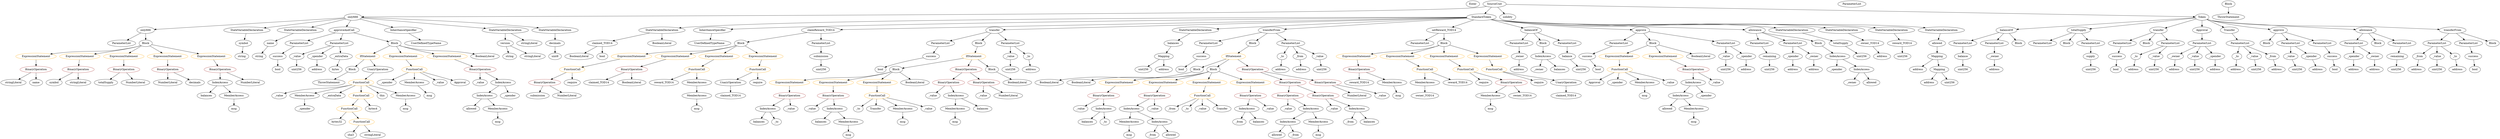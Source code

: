 strict digraph {
	graph [bb="0,0,11471,756"];
	node [label="\N"];
	Enter	[height=0.5,
		pos="6714.1,738",
		width=0.83628];
	Parameter__spender_3	[color=black,
		height=0.5,
		label=_spender,
		pos="8198.1,450",
		width=1.2521];
	ElementaryTypeName_address_18	[color=black,
		height=0.5,
		label=address,
		pos="8198.1,378",
		width=1.0996];
	Parameter__spender_3 -> ElementaryTypeName_address_18	[pos="e,8198.1,396.1 8198.1,431.7 8198.1,424.41 8198.1,415.73 8198.1,407.54"];
	VariableDeclaration__to	[color=black,
		height=0.5,
		label=_to,
		pos="10219,450",
		width=0.75];
	ElementaryTypeName_address_8	[color=black,
		height=0.5,
		label=address,
		pos="10216,378",
		width=1.0996];
	VariableDeclaration__to -> ElementaryTypeName_address_8	[pos="e,10217,396.1 10218,431.7 10218,424.41 10218,415.73 10217,407.54"];
	Parameter__value_5	[color=black,
		height=0.5,
		label=_value,
		pos="7882.1,450",
		width=0.96103];
	ElementaryTypeName_uint256_13	[color=black,
		height=0.5,
		label=uint256,
		pos="7883.1,378",
		width=1.0442];
	Parameter__value_5 -> ElementaryTypeName_uint256_13	[pos="e,7882.8,396.1 7882.3,431.7 7882.4,424.41 7882.5,415.73 7882.7,407.54"];
	ElementaryTypeName_uint256_4	[color=black,
		height=0.5,
		label=uint256,
		pos="10501,378",
		width=1.0442];
	IndexAccess_Unnamed_17	[color=black,
		height=0.5,
		label=IndexAccess,
		pos="2199.1,234",
		width=1.6402];
	Identifier_allowed_4	[color=black,
		height=0.5,
		label=allowed,
		pos="2136.1,162",
		width=1.0858];
	IndexAccess_Unnamed_17 -> Identifier_allowed_4	[pos="e,2150.4,178.99 2184.1,216.41 2176.3,207.74 2166.6,196.97 2158,187.38"];
	MemberAccess_Unnamed_13	[color=black,
		height=0.5,
		label=MemberAccess,
		pos="2262.1,162",
		width=1.9174];
	IndexAccess_Unnamed_17 -> MemberAccess_Unnamed_13	[pos="e,2246.8,179.96 2214,216.41 2221.5,208.08 2230.7,197.8 2239.1,188.49"];
	ParameterList_Unnamed_5	[color=black,
		height=0.5,
		label=ParameterList,
		pos="9707.1,522",
		width=1.7095];
	Parameter_success	[color=black,
		height=0.5,
		label=success,
		pos="9663.1,450",
		width=1.1135];
	ParameterList_Unnamed_5 -> Parameter_success	[pos="e,9673.6,467.79 9696.4,504.05 9691.4,496.06 9685.3,486.33 9679.7,477.4"];
	ParameterList_Unnamed_6	[color=black,
		height=0.5,
		label=ParameterList,
		pos="11185,522",
		width=1.7095];
	Parameter__from	[color=black,
		height=0.5,
		label=_from,
		pos="11098,450",
		width=0.93331];
	ParameterList_Unnamed_6 -> Parameter__from	[pos="e,11116,465.48 11165,504.76 11153,495.21 11138,483.01 11125,472.64"];
	Parameter__value_1	[color=black,
		height=0.5,
		label=_value,
		pos="11185,450",
		width=0.96103];
	ParameterList_Unnamed_6 -> Parameter__value_1	[pos="e,11185,468.1 11185,503.7 11185,496.41 11185,487.73 11185,479.54"];
	Parameter__to_1	[color=black,
		height=0.5,
		label=_to,
		pos="11273,450",
		width=0.75];
	ParameterList_Unnamed_6 -> Parameter__to_1	[pos="e,11256,464.33 11205,504.76 11218,494.79 11234,481.93 11248,471.28"];
	Identifier__owner_1	[color=black,
		height=0.5,
		label=_owner,
		pos="8484.1,306",
		width=1.0719];
	Identifier__spender_4	[color=black,
		height=0.5,
		label=_spender,
		pos="1752.1,306",
		width=1.2521];
	ParameterList_Unnamed_20	[color=black,
		height=0.5,
		label=ParameterList,
		pos="6471.1,522",
		width=1.7095];
	UnaryOperation_Unnamed_1	[color=black,
		height=0.5,
		label=UnaryOperation,
		pos="3339.1,306",
		width=1.9452];
	Identifier_claimed_TOD14_1	[color=black,
		height=0.5,
		label=claimed_TOD14,
		pos="3341.1,234",
		width=2.0145];
	UnaryOperation_Unnamed_1 -> Identifier_claimed_TOD14_1	[pos="e,3340.6,252.1 3339.6,287.7 3339.8,280.41 3340,271.73 3340.2,263.54"];
	BinaryOperation_Unnamed_16	[color=brown,
		height=0.5,
		label=BinaryOperation,
		pos="2873.1,378",
		width=1.9867];
	Identifier_claimed_TOD14_2	[color=black,
		height=0.5,
		label=claimed_TOD14,
		pos="2718.1,306",
		width=2.0145];
	BinaryOperation_Unnamed_16 -> Identifier_claimed_TOD14_2	[pos="e,2751.9,322.28 2839.4,361.81 2816.9,351.62 2786.9,338.08 2762.4,327.01"];
	BooleanLiteral_Unnamed_6	[color=black,
		height=0.5,
		label=BooleanLiteral,
		pos="2873.1,306",
		width=1.7788];
	BinaryOperation_Unnamed_16 -> BooleanLiteral_Unnamed_6	[pos="e,2873.1,324.1 2873.1,359.7 2873.1,352.41 2873.1,343.73 2873.1,335.54"];
	FunctionDefinition_balanceOf	[color=black,
		height=0.5,
		label=balanceOf,
		pos="9174.1,594",
		width=1.3491];
	ParameterList_Unnamed_3	[color=black,
		height=0.5,
		label=ParameterList,
		pos="8977.1,522",
		width=1.7095];
	FunctionDefinition_balanceOf -> ParameterList_Unnamed_3	[pos="e,9015,536.49 9139.7,580.81 9108.2,569.59 9061,552.84 9025.6,540.25"];
	ParameterList_Unnamed_2	[color=black,
		height=0.5,
		label=ParameterList,
		pos="9118.1,522",
		width=1.7095];
	FunctionDefinition_balanceOf -> ParameterList_Unnamed_2	[pos="e,9131.6,539.96 9160.8,576.41 9154.2,568.16 9146.1,558.01 9138.7,548.78"];
	Block_Unnamed_1	[color=black,
		height=0.5,
		label=Block,
		pos="9230.1,522",
		width=0.90558];
	FunctionDefinition_balanceOf -> Block_Unnamed_1	[pos="e,9217.3,538.99 9187.3,576.41 9194.1,567.92 9202.5,557.41 9210.1,547.96"];
	ExpressionStatement_Unnamed_17	[color=orange,
		height=0.5,
		label=ExpressionStatement,
		pos="161.06,450",
		width=2.458];
	BinaryOperation_Unnamed_18	[color=brown,
		height=0.5,
		label=BinaryOperation,
		pos="156.06,378",
		width=1.9867];
	ExpressionStatement_Unnamed_17 -> BinaryOperation_Unnamed_18	[pos="e,157.28,396.1 159.82,431.7 159.3,424.41 158.68,415.73 158.1,407.54"];
	IndexAccess_Unnamed_10	[color=black,
		height=0.5,
		label=IndexAccess,
		pos="7039.1,450",
		width=1.6402];
	Identifier__owner	[color=black,
		height=0.5,
		label=_owner,
		pos="7017.1,378",
		width=1.0719];
	IndexAccess_Unnamed_10 -> Identifier__owner	[pos="e,7022.4,396.1 7033.6,431.7 7031.3,424.24 7028.5,415.32 7025.8,406.97"];
	Identifier_balances_6	[color=black,
		height=0.5,
		label=balances,
		pos="7116.1,378",
		width=1.1828];
	IndexAccess_Unnamed_10 -> Identifier_balances_6	[pos="e,7098.7,394.75 7057.3,432.41 7067.2,423.41 7079.6,412.15 7090.4,402.29"];
	ElementaryTypeName_string_1	[color=black,
		height=0.5,
		label=string,
		pos="1086.1,450",
		width=0.864];
	StateVariableDeclaration_Unnamed	[color=black,
		height=0.5,
		label=StateVariableDeclaration,
		pos="3018.1,594",
		width=2.8184];
	VariableDeclaration_claimed_TOD14	[color=black,
		height=0.5,
		label=claimed_TOD14,
		pos="2746.1,522",
		width=2.0145];
	StateVariableDeclaration_Unnamed -> VariableDeclaration_claimed_TOD14	[pos="e,2795.2,535.64 2962,578.58 2916.6,566.9 2852.8,550.47 2806.3,538.5"];
	BooleanLiteral_Unnamed_5	[color=black,
		height=0.5,
		label=BooleanLiteral,
		pos="3018.1,522",
		width=1.7788];
	StateVariableDeclaration_Unnamed -> BooleanLiteral_Unnamed_5	[pos="e,3018.1,540.1 3018.1,575.7 3018.1,568.41 3018.1,559.73 3018.1,551.54"];
	ElementaryTypeName_address_9	[color=black,
		height=0.5,
		label=address,
		pos="9929.1,378",
		width=1.0996];
	InheritanceSpecifier_Unnamed	[color=black,
		height=0.5,
		label=InheritanceSpecifier,
		pos="3414.1,594",
		width=2.3333];
	UserDefinedTypeName_Unnamed	[color=black,
		height=0.5,
		label=UserDefinedTypeName,
		pos="3218.1,522",
		width=2.7214];
	InheritanceSpecifier_Unnamed -> UserDefinedTypeName_Unnamed	[pos="e,3261.4,538.48 3372,577.98 3342.8,567.56 3303.7,553.59 3272.2,542.33"];
	ElementaryTypeName_bool_6	[color=black,
		height=0.5,
		label=bool,
		pos="7297.1,378",
		width=0.76697];
	ElementaryTypeName_uint256_18	[color=black,
		height=0.5,
		label=uint256,
		pos="1348.1,378",
		width=1.0442];
	ElementaryTypeName_bool_7	[color=black,
		height=0.5,
		label=bool,
		pos="1255.1,378",
		width=0.76697];
	Parameter_balance	[color=black,
		height=0.5,
		label=balance,
		pos="8977.1,450",
		width=1.0719];
	ElementaryTypeName_uint256_1	[color=black,
		height=0.5,
		label=uint256,
		pos="8977.1,378",
		width=1.0442];
	Parameter_balance -> ElementaryTypeName_uint256_1	[pos="e,8977.1,396.1 8977.1,431.7 8977.1,424.41 8977.1,415.73 8977.1,407.54"];
	ElementaryTypeName_address_2	[color=black,
		height=0.5,
		label=address,
		pos="11090,378",
		width=1.0996];
	Parameter__from -> ElementaryTypeName_address_2	[pos="e,11092,396.1 11096,431.7 11095,424.41 11094,415.73 11093,407.54"];
	Identifier_balances_2	[color=black,
		height=0.5,
		label=balances,
		pos="3450.1,90",
		width=1.1828];
	ExpressionStatement_Unnamed_16	[color=orange,
		height=0.5,
		label=ExpressionStatement,
		pos="7399.1,450",
		width=2.458];
	FunctionCall_Unnamed_8	[color=orange,
		height=0.5,
		label=FunctionCall,
		pos="7401.1,378",
		width=1.6125];
	ExpressionStatement_Unnamed_16 -> FunctionCall_Unnamed_8	[pos="e,7400.6,396.1 7399.6,431.7 7399.8,424.41 7400,415.73 7400.2,407.54"];
	FunctionDefinition_claimReward_TOD14	[color=black,
		height=0.5,
		label=claimReward_TOD14,
		pos="3814.1,594",
		width=2.5689];
	Block_Unnamed_14	[color=black,
		height=0.5,
		label=Block,
		pos="3367.1,522",
		width=0.90558];
	FunctionDefinition_claimReward_TOD14 -> Block_Unnamed_14	[pos="e,3398.3,527.9 3743.7,581.99 3649.8,567.28 3486.4,541.7 3409.5,529.64"];
	ParameterList_Unnamed_21	[color=black,
		height=0.5,
		label=ParameterList,
		pos="3814.1,522",
		width=1.7095];
	FunctionDefinition_claimReward_TOD14 -> ParameterList_Unnamed_21	[pos="e,3814.1,540.1 3814.1,575.7 3814.1,568.41 3814.1,559.73 3814.1,551.54"];
	Identifier__value_16	[color=black,
		height=0.5,
		label=_value,
		pos="1244.1,234",
		width=0.96103];
	Identifier__value_14	[color=black,
		height=0.5,
		label=_value,
		pos="2202.1,306",
		width=0.96103];
	Identifier_msg_4	[color=black,
		height=0.5,
		label=msg,
		pos="5079.1,18",
		width=0.75];
	IfStatement_Unnamed_2	[color=orange,
		height=0.5,
		label=IfStatement,
		pos="1682.1,450",
		width=1.4739];
	Block_Unnamed_20	[color=black,
		height=0.5,
		label=Block,
		pos="1613.1,378",
		width=0.90558];
	IfStatement_Unnamed_2 -> Block_Unnamed_20	[pos="e,1627.9,394.04 1665.7,432.41 1656.7,423.31 1645.5,411.9 1635.7,401.96"];
	UnaryOperation_Unnamed_2	[color=black,
		height=0.5,
		label=UnaryOperation,
		pos="1734.1,378",
		width=1.9452];
	IfStatement_Unnamed_2 -> UnaryOperation_Unnamed_2	[pos="e,1721.6,395.79 1694.6,432.05 1700.7,423.89 1708.1,413.91 1714.9,404.82"];
	FunctionDefinition_transfer_1	[color=black,
		height=0.5,
		label=transfer,
		pos="4610.1,594",
		width=1.0719];
	ParameterList_Unnamed_15	[color=black,
		height=0.5,
		label=ParameterList,
		pos="4167.1,522",
		width=1.7095];
	FunctionDefinition_transfer_1 -> ParameterList_Unnamed_15	[pos="e,4220.4,531.42 4573.8,587.27 4498.8,575.43 4325.9,548.1 4231.5,533.18"];
	Block_Unnamed_6	[color=black,
		height=0.5,
		label=Block,
		pos="4505.1,522",
		width=0.90558];
	FunctionDefinition_transfer_1 -> Block_Unnamed_6	[pos="e,4525.1,536.37 4588.6,578.67 4573,568.3 4551.8,554.17 4534.7,542.74"];
	ParameterList_Unnamed_14	[color=black,
		height=0.5,
		label=ParameterList,
		pos="4642.1,522",
		width=1.7095];
	FunctionDefinition_transfer_1 -> ParameterList_Unnamed_14	[pos="e,4634.2,540.28 4617.8,576.05 4621.3,568.43 4625.5,559.23 4629.4,550.65"];
	BinaryOperation_Unnamed_15	[color=brown,
		height=0.5,
		label=BinaryOperation,
		pos="2465.1,306",
		width=1.9867];
	Identifier_submission	[color=black,
		height=0.5,
		label=submission,
		pos="2458.1,234",
		width=1.46];
	BinaryOperation_Unnamed_15 -> Identifier_submission	[pos="e,2459.8,252.1 2463.3,287.7 2462.6,280.41 2461.7,271.73 2460.9,263.54"];
	NumberLiteral_Unnamed_2	[color=black,
		height=0.5,
		label=NumberLiteral,
		pos="2592.1,234",
		width=1.765];
	BinaryOperation_Unnamed_15 -> NumberLiteral_Unnamed_2	[pos="e,2563.8,250.58 2493.9,289.12 2511.6,279.34 2534.6,266.69 2553.8,256.07"];
	ElementaryTypeName_address	[color=black,
		height=0.5,
		label=address,
		pos="9118.1,378",
		width=1.0996];
	ElementaryTypeName_address_10	[color=black,
		height=0.5,
		label=address,
		pos="10119,378",
		width=1.0996];
	IndexAccess_Unnamed_7	[color=black,
		height=0.5,
		label=IndexAccess,
		pos="5655.1,162",
		width=1.6402];
	Identifier__from_2	[color=black,
		height=0.5,
		label=_from,
		pos="5583.1,90",
		width=0.93331];
	IndexAccess_Unnamed_7 -> Identifier__from_2	[pos="e,5598.5,106.04 5638,144.41 5628.6,135.31 5616.9,123.9 5606.7,113.96"];
	Identifier_balances_5	[color=black,
		height=0.5,
		label=balances,
		pos="5677.1,90",
		width=1.1828];
	IndexAccess_Unnamed_7 -> Identifier_balances_5	[pos="e,5671.7,108.1 5660.5,143.7 5662.8,136.24 5665.6,127.32 5668.3,118.97"];
	MemberAccess_Unnamed_6	[color=black,
		height=0.5,
		label=MemberAccess,
		pos="6495.1,306",
		width=1.9174];
	Identifier_owner_TOD14_1	[color=black,
		height=0.5,
		label=owner_TOD14,
		pos="6495.1,234",
		width=1.862];
	MemberAccess_Unnamed_6 -> Identifier_owner_TOD14_1	[pos="e,6495.1,252.1 6495.1,287.7 6495.1,280.41 6495.1,271.73 6495.1,263.54"];
	Identifier__to_1	[color=black,
		height=0.5,
		label=_to,
		pos="3909.1,162",
		width=0.75];
	BinaryOperation_Unnamed_6	[color=brown,
		height=0.5,
		label=BinaryOperation,
		pos="5862.1,306",
		width=1.9867];
	BinaryOperation_Unnamed_8	[color=brown,
		height=0.5,
		label=BinaryOperation,
		pos="5854.1,234",
		width=1.9867];
	BinaryOperation_Unnamed_6 -> BinaryOperation_Unnamed_8	[pos="e,5856,252.1 5860.1,287.7 5859.2,280.41 5858.3,271.73 5857.3,263.54"];
	BinaryOperation_Unnamed_7	[color=brown,
		height=0.5,
		label=BinaryOperation,
		pos="6015.1,234",
		width=1.9867];
	BinaryOperation_Unnamed_6 -> BinaryOperation_Unnamed_7	[pos="e,5981.6,250.33 5895.6,289.64 5917.9,279.47 5947.2,266.04 5971.3,255.03"];
	BooleanLiteral_Unnamed_3	[color=black,
		height=0.5,
		label=BooleanLiteral,
		pos="4782.1,306",
		width=1.7788];
	Parameter__value_3	[color=black,
		height=0.5,
		label=_value,
		pos="4642.1,450",
		width=0.96103];
	ElementaryTypeName_uint256_8	[color=black,
		height=0.5,
		label=uint256,
		pos="4642.1,378",
		width=1.0442];
	Parameter__value_3 -> ElementaryTypeName_uint256_8	[pos="e,4642.1,396.1 4642.1,431.7 4642.1,424.41 4642.1,415.73 4642.1,407.54"];
	ExpressionStatement_Unnamed_23	[color=orange,
		height=0.5,
		label=ExpressionStatement,
		pos="1842.1,450",
		width=2.458];
	FunctionCall_Unnamed_9	[color=orange,
		height=0.5,
		label=FunctionCall,
		pos="1884.1,378",
		width=1.6125];
	ExpressionStatement_Unnamed_23 -> FunctionCall_Unnamed_9	[pos="e,1873.8,396.1 1852.4,431.7 1857.1,423.9 1862.8,414.51 1868,405.83"];
	Identifier_totalSupply	[color=black,
		height=0.5,
		label=totalSupply,
		pos="477.06,306",
		width=1.4739];
	StateVariableDeclaration_Unnamed_3	[color=black,
		height=0.5,
		label=StateVariableDeclaration,
		pos="5378.1,594",
		width=2.8184];
	VariableDeclaration_balances	[color=black,
		height=0.5,
		label=balances,
		pos="5299.1,522",
		width=1.1828];
	StateVariableDeclaration_Unnamed_3 -> VariableDeclaration_balances	[pos="e,5316.9,538.83 5358.9,576.05 5348.8,567.12 5336.3,556.01 5325.3,546.28"];
	Parameter_success_4	[color=black,
		height=0.5,
		label=success,
		pos="5424.1,450",
		width=1.1135];
	ElementaryTypeName_bool_4	[color=black,
		height=0.5,
		label=bool,
		pos="5358.1,378",
		width=0.76697];
	Parameter_success_4 -> ElementaryTypeName_bool_4	[pos="e,5372.1,393.86 5409.1,433.12 5400.4,423.91 5389.3,412.17 5379.7,401.97"];
	stringLiteral_Unnamed_2	[color=black,
		height=0.5,
		label=stringLiteral,
		pos="54.058,306",
		width=1.5016];
	ThrowStatement_Unnamed_1	[color=black,
		height=0.5,
		label=ThrowStatement,
		pos="1483.1,306",
		width=2.0006];
	Block_Unnamed_20 -> ThrowStatement_Unnamed_1	[pos="e,1512.3,322.74 1590.4,364.81 1571.6,354.68 1544.4,340.05 1522.1,328.04"];
	IndexAccess_Unnamed_15	[color=black,
		height=0.5,
		label=IndexAccess,
		pos="1002.1,306",
		width=1.6402];
	Identifier_balances_7	[color=black,
		height=0.5,
		label=balances,
		pos="940.06,234",
		width=1.1828];
	IndexAccess_Unnamed_15 -> Identifier_balances_7	[pos="e,954.22,250.99 987.36,288.41 979.69,279.74 970.15,268.97 961.65,259.38"];
	MemberAccess_Unnamed_12	[color=black,
		height=0.5,
		label=MemberAccess,
		pos="1070.1,234",
		width=1.9174];
	IndexAccess_Unnamed_15 -> MemberAccess_Unnamed_12	[pos="e,1053.6,251.96 1018.2,288.41 1026.4,279.99 1036.5,269.58 1045.6,260.2"];
	Identifier_msg_11	[color=black,
		height=0.5,
		label=msg,
		pos="2262.1,90",
		width=0.75];
	ElementaryTypeName_bytes32	[color=black,
		height=0.5,
		label=bytes32,
		pos="1518.1,90",
		width=1.0996];
	MemberAccess_Unnamed_14	[color=black,
		height=0.5,
		label=MemberAccess,
		pos="1884.1,306",
		width=1.9174];
	Identifier_msg_12	[color=black,
		height=0.5,
		label=msg,
		pos="1962.1,234",
		width=0.75];
	MemberAccess_Unnamed_14 -> Identifier_msg_12	[pos="e,1946.3,249.11 1902.5,288.41 1913.2,278.87 1926.6,266.79 1938.1,256.53"];
	ExpressionStatement_Unnamed_22	[color=orange,
		height=0.5,
		label=ExpressionStatement,
		pos="2037.1,450",
		width=2.458];
	BinaryOperation_Unnamed_23	[color=brown,
		height=0.5,
		label=BinaryOperation,
		pos="2202.1,378",
		width=1.9867];
	ExpressionStatement_Unnamed_22 -> BinaryOperation_Unnamed_23	[pos="e,2166.6,394.06 2074.1,433.29 2098.4,422.98 2130.3,409.42 2156.2,398.44"];
	BinaryOperation_Unnamed_17	[color=brown,
		height=0.5,
		label=BinaryOperation,
		pos="7756.1,378",
		width=1.9867];
	IndexAccess_Unnamed_11	[color=black,
		height=0.5,
		label=IndexAccess,
		pos="7761.1,306",
		width=1.6402];
	BinaryOperation_Unnamed_17 -> IndexAccess_Unnamed_11	[pos="e,7759.8,324.1 7757.3,359.7 7757.8,352.41 7758.4,343.73 7759,335.54"];
	Identifier__value_12	[color=black,
		height=0.5,
		label=_value,
		pos="7873.1,306",
		width=0.96103];
	BinaryOperation_Unnamed_17 -> Identifier__value_12	[pos="e,7851,320.17 7782.9,360.94 7800.3,350.52 7823.1,336.89 7841.4,325.94"];
	Identifier__value_5	[color=black,
		height=0.5,
		label=_value,
		pos="6078.1,162",
		width=0.96103];
	Parameter_success_6	[color=black,
		height=0.5,
		label=success,
		pos="1255.1,450",
		width=1.1135];
	Parameter_success_6 -> ElementaryTypeName_bool_7	[pos="e,1255.1,396.1 1255.1,431.7 1255.1,424.41 1255.1,415.73 1255.1,407.54"];
	Identifier_Approval	[color=black,
		height=0.5,
		label=Approval,
		pos="7286.1,306",
		width=1.266];
	Identifier__value_8	[color=black,
		height=0.5,
		label=_value,
		pos="4836.1,162",
		width=0.96103];
	ElementaryTypeName_address_4	[color=black,
		height=0.5,
		label=address,
		pos="10596,378",
		width=1.0996];
	Block_Unnamed_7	[color=black,
		height=0.5,
		label=Block,
		pos="4081.1,378",
		width=0.90558];
	ExpressionStatement_Unnamed_1	[color=orange,
		height=0.5,
		label=ExpressionStatement,
		pos="3606.1,306",
		width=2.458];
	Block_Unnamed_7 -> ExpressionStatement_Unnamed_1	[pos="e,3670.3,318.76 4056.7,365.58 4051.3,363.43 4045.6,361.41 4040.1,360 3894.5,322.86 3852.8,344.85 3704.1,324 3696.7,322.97 3689.1,\
321.81 3681.4,320.58"];
	ExpressionStatement_Unnamed	[color=orange,
		height=0.5,
		label=ExpressionStatement,
		pos="3801.1,306",
		width=2.458];
	Block_Unnamed_7 -> ExpressionStatement_Unnamed	[pos="e,3866.8,318.37 4056.2,365.87 4050.9,363.74 4045.3,361.67 4040.1,360 3986.8,343.19 3925.2,329.67 3877.9,320.49"];
	ExpressionStatement_Unnamed_2	[color=orange,
		height=0.5,
		label=ExpressionStatement,
		pos="3996.1,306",
		width=2.458];
	Block_Unnamed_7 -> ExpressionStatement_Unnamed_2	[pos="e,4016.6,323.95 4063.4,362.5 4052.5,353.47 4038.1,341.64 4025.5,331.23"];
	BooleanLiteral_Unnamed	[color=black,
		height=0.5,
		label=BooleanLiteral,
		pos="4167.1,306",
		width=1.7788];
	Block_Unnamed_7 -> BooleanLiteral_Unnamed	[pos="e,4146.9,323.45 4098.9,362.5 4110.2,353.26 4125.2,341.07 4138.2,330.47"];
	ElementaryTypeName_address_3	[color=black,
		height=0.5,
		label=address,
		pos="11280,378",
		width=1.0996];
	Identifier__from	[color=black,
		height=0.5,
		label=_from,
		pos="6164.1,90",
		width=0.93331];
	FunctionCall_Unnamed_8 -> Identifier_Approval	[pos="e,7309.9,321.54 7375.5,361.46 7359,351.41 7337.3,338.2 7319.4,327.31"];
	Identifier__spender_1	[color=black,
		height=0.5,
		label=_spender,
		pos="7395.1,306",
		width=1.2521];
	FunctionCall_Unnamed_8 -> Identifier__spender_1	[pos="e,7396.5,324.1 7399.6,359.7 7398.9,352.41 7398.2,343.73 7397.5,335.54"];
	MemberAccess_Unnamed_11	[color=black,
		height=0.5,
		label=MemberAccess,
		pos="7527.1,306",
		width=1.9174];
	FunctionCall_Unnamed_8 -> MemberAccess_Unnamed_11	[pos="e,7498.9,322.64 7428.4,361.81 7446.1,351.95 7469.5,338.96 7489.1,328.1"];
	Identifier__value_13	[color=black,
		height=0.5,
		label=_value,
		pos="7649.1,306",
		width=0.96103];
	FunctionCall_Unnamed_8 -> Identifier__value_13	[pos="e,7622.2,317.92 7446.9,366.69 7488.5,356.94 7551.4,341.27 7605.1,324 7607.2,323.32 7609.3,322.6 7611.5,321.85"];
	MemberAccess_Unnamed_15	[color=black,
		height=0.5,
		label=MemberAccess,
		pos="1366.1,234",
		width=1.9174];
	Identifier__spender_5	[color=black,
		height=0.5,
		label=_spender,
		pos="1366.1,162",
		width=1.2521];
	MemberAccess_Unnamed_15 -> Identifier__spender_5	[pos="e,1366.1,180.1 1366.1,215.7 1366.1,208.41 1366.1,199.73 1366.1,191.54"];
	ElementaryTypeName_uint256_11	[color=black,
		height=0.5,
		label=uint256,
		pos="8721.1,450",
		width=1.0442];
	Identifier_allowed_2	[color=black,
		height=0.5,
		label=allowed,
		pos="7637.1,162",
		width=1.0858];
	FunctionCall_Unnamed_12	[color=orange,
		height=0.5,
		label=FunctionCall,
		pos="1576.1,162",
		width=1.6125];
	FunctionCall_Unnamed_12 -> ElementaryTypeName_bytes32	[pos="e,1531.6,107.31 1562,144.05 1555.1,135.68 1546.6,125.4 1538.9,116.13"];
	FunctionCall_Unnamed_13	[color=orange,
		height=0.5,
		label=FunctionCall,
		pos="1634.1,90",
		width=1.6125];
	FunctionCall_Unnamed_12 -> FunctionCall_Unnamed_13	[pos="e,1620.1,107.79 1590.1,144.05 1596.9,135.8 1605.3,125.7 1612.9,116.54"];
	BooleanLiteral_Unnamed_4	[color=black,
		height=0.5,
		label=BooleanLiteral,
		pos="2636.1,450",
		width=1.7788];
	Identifier_reward_TOD14_1	[color=black,
		height=0.5,
		label=reward_TOD14,
		pos="6182.1,306",
		width=1.9313];
	Identifier_msg_10	[color=black,
		height=0.5,
		label=msg,
		pos="1070.1,162",
		width=0.75];
	Parameter_submission	[color=black,
		height=0.5,
		label=submission,
		pos="3814.1,450",
		width=1.46];
	ElementaryTypeName_uint256_12	[color=black,
		height=0.5,
		label=uint256,
		pos="3814.1,378",
		width=1.0442];
	Parameter_submission -> ElementaryTypeName_uint256_12	[pos="e,3814.1,396.1 3814.1,431.7 3814.1,424.41 3814.1,415.73 3814.1,407.54"];
	Identifier_Transfer	[color=black,
		height=0.5,
		label=Transfer,
		pos="3996.1,162",
		width=1.1689];
	FunctionCall_Unnamed_10	[color=orange,
		height=0.5,
		label=FunctionCall,
		pos="1631.1,306",
		width=1.6125];
	FunctionCall_Unnamed_10 -> Identifier__value_16	[pos="e,1270.2,246.29 1588.3,293.36 1580.3,291.4 1572,289.51 1564.1,288 1442.6,264.75 1407.9,282.51 1288.1,252 1285.8,251.42 1283.4,250.75 \
1281.1,250.02"];
	FunctionCall_Unnamed_10 -> MemberAccess_Unnamed_15	[pos="e,1413.2,247.46 1587.9,293.6 1543.3,281.82 1473.5,263.37 1424.1,250.32"];
	Identifier__extraData	[color=black,
		height=0.5,
		label=_extraData,
		pos="1504.1,234",
		width=1.4046];
	FunctionCall_Unnamed_10 -> Identifier__extraData	[pos="e,1530.7,249.68 1603.5,289.81 1585.1,279.68 1560.7,266.24 1540.7,255.2"];
	FunctionCall_Unnamed_11	[color=orange,
		height=0.5,
		label=FunctionCall,
		pos="1631.1,234",
		width=1.6125];
	FunctionCall_Unnamed_10 -> FunctionCall_Unnamed_11	[pos="e,1631.1,252.1 1631.1,287.7 1631.1,280.41 1631.1,271.73 1631.1,263.54"];
	Identifier_this	[color=black,
		height=0.5,
		label=this,
		pos="1734.1,234",
		width=0.75];
	FunctionCall_Unnamed_10 -> Identifier_this	[pos="e,1715.6,247.56 1654.4,289.12 1669.8,278.69 1689.9,265.01 1706.1,254.01"];
	MemberAccess_Unnamed_16	[color=black,
		height=0.5,
		label=MemberAccess,
		pos="1848.1,234",
		width=1.9174];
	FunctionCall_Unnamed_10 -> MemberAccess_Unnamed_16	[pos="e,1805.7,248.66 1670.4,292.32 1705.3,281.05 1756.7,264.48 1795.2,252.05"];
	BinaryOperation_Unnamed	[color=brown,
		height=0.5,
		label=BinaryOperation,
		pos="4432.1,378",
		width=1.9867];
	BinaryOperation_Unnamed_1	[color=brown,
		height=0.5,
		label=BinaryOperation,
		pos="4321.1,306",
		width=1.9867];
	BinaryOperation_Unnamed -> BinaryOperation_Unnamed_1	[pos="e,4346.7,323.15 4406.3,360.76 4391.5,351.4 4372.6,339.49 4356.4,329.26"];
	BinaryOperation_Unnamed_2	[color=brown,
		height=0.5,
		label=BinaryOperation,
		pos="4482.1,306",
		width=1.9867];
	BinaryOperation_Unnamed -> BinaryOperation_Unnamed_2	[pos="e,4470.1,323.79 4444.2,360.05 4449.9,351.97 4457,342.12 4463.4,333.11"];
	Parameter__owner_2	[color=black,
		height=0.5,
		label=_owner,
		pos="6923.1,450",
		width=1.0719];
	ElementaryTypeName_address_14	[color=black,
		height=0.5,
		label=address,
		pos="6921.1,378",
		width=1.0996];
	Parameter__owner_2 -> ElementaryTypeName_address_14	[pos="e,6921.5,396.1 6922.6,431.7 6922.4,424.41 6922.1,415.73 6921.9,407.54"];
	Identifier__to	[color=black,
		height=0.5,
		label=_to,
		pos="3538.1,90",
		width=0.75];
	BooleanLiteral_Unnamed_2	[color=black,
		height=0.5,
		label=BooleanLiteral,
		pos="4928.1,306",
		width=1.7788];
	Identifier_reward_TOD14_2	[color=black,
		height=0.5,
		label=reward_TOD14,
		pos="3025.1,306",
		width=1.9313];
	Block_Unnamed_11	[color=black,
		height=0.5,
		label=Block,
		pos="5436.1,378",
		width=0.90558];
	Block_Unnamed_11 -> BooleanLiteral_Unnamed_3	[pos="e,4828.2,318.93 5412.2,365.58 5406.7,363.37 5400.8,361.33 5395.1,360 5160.8,305.21 5093,359.39 4855.1,324 4849.9,323.23 4844.5,322.27 \
4839.1,321.22"];
	FunctionDefinition_transferFrom_1	[color=black,
		height=0.5,
		label=transferFrom,
		pos="5760.1,594",
		width=1.6402];
	ParameterList_Unnamed_17	[color=black,
		height=0.5,
		label=ParameterList,
		pos="5473.1,522",
		width=1.7095];
	FunctionDefinition_transferFrom_1 -> ParameterList_Unnamed_17	[pos="e,5519.4,534.3 5714.9,581.99 5665.1,569.84 5584.8,550.26 5530.5,537.02"];
	Block_Unnamed_9	[color=black,
		height=0.5,
		label=Block,
		pos="5646.1,522",
		width=0.90558];
	FunctionDefinition_transferFrom_1 -> Block_Unnamed_9	[pos="e,5667.1,535.91 5734.8,577.46 5717.6,566.93 5694.8,552.94 5676.6,541.78"];
	ParameterList_Unnamed_16	[color=black,
		height=0.5,
		label=ParameterList,
		pos="5862.1,522",
		width=1.7095];
	FunctionDefinition_transferFrom_1 -> ParameterList_Unnamed_16	[pos="e,5838.7,539.06 5783.2,577.12 5796.8,567.78 5814.2,555.84 5829.2,545.55"];
	Identifier_sha3	[color=black,
		height=0.5,
		label=sha3,
		pos="1584.1,18",
		width=0.76697];
	ExpressionStatement_Unnamed_18	[color=orange,
		height=0.5,
		label=ExpressionStatement,
		pos="356.06,450",
		width=2.458];
	BinaryOperation_Unnamed_19	[color=brown,
		height=0.5,
		label=BinaryOperation,
		pos="352.06,378",
		width=1.9867];
	ExpressionStatement_Unnamed_18 -> BinaryOperation_Unnamed_19	[pos="e,353.04,396.1 355.07,431.7 354.65,424.41 354.16,415.73 353.69,407.54"];
	MemberAccess_Unnamed_4	[color=black,
		height=0.5,
		label=MemberAccess,
		pos="5079.1,90",
		width=1.9174];
	MemberAccess_Unnamed_4 -> Identifier_msg_4	[pos="e,5079.1,36.104 5079.1,71.697 5079.1,64.407 5079.1,55.726 5079.1,47.536"];
	ParameterList_Unnamed_18	[color=black,
		height=0.5,
		label=ParameterList,
		pos="6924.1,522",
		width=1.7095];
	ParameterList_Unnamed_18 -> Parameter__owner_2	[pos="e,6923.3,468.1 6923.8,503.7 6923.7,496.41 6923.6,487.73 6923.5,479.54"];
	BinaryOperation_Unnamed_18 -> stringLiteral_Unnamed_2	[pos="e,76.772,322.59 132.14,360.59 118.43,351.17 101.02,339.23 86.132,329.01"];
	Identifier_name	[color=black,
		height=0.5,
		label=name,
		pos="156.06,306",
		width=0.83628];
	BinaryOperation_Unnamed_18 -> Identifier_name	[pos="e,156.06,324.1 156.06,359.7 156.06,352.41 156.06,343.73 156.06,335.54"];
	FunctionDefinition_only666	[color=black,
		height=0.5,
		label=only666,
		pos="655.06,594",
		width=1.1135];
	ParameterList_Unnamed_27	[color=black,
		height=0.5,
		label=ParameterList,
		pos="543.06,522",
		width=1.7095];
	FunctionDefinition_only666 -> ParameterList_Unnamed_27	[pos="e,568.42,538.85 632.39,578.83 616.75,569.06 595.66,555.88 577.89,544.77"];
	Block_Unnamed_18	[color=black,
		height=0.5,
		label=Block,
		pos="655.06,522",
		width=0.90558];
	FunctionDefinition_only666 -> Block_Unnamed_18	[pos="e,655.06,540.1 655.06,575.7 655.06,568.41 655.06,559.73 655.06,551.54"];
	ElementaryTypeName_string_2	[color=black,
		height=0.5,
		label=string,
		pos="2321.1,450",
		width=0.864];
	ExpressionStatement_Unnamed_10	[color=orange,
		height=0.5,
		label=ExpressionStatement,
		pos="6193.1,450",
		width=2.458];
	BinaryOperation_Unnamed_14	[color=brown,
		height=0.5,
		label=BinaryOperation,
		pos="6193.1,378",
		width=1.9867];
	ExpressionStatement_Unnamed_10 -> BinaryOperation_Unnamed_14	[pos="e,6193.1,396.1 6193.1,431.7 6193.1,424.41 6193.1,415.73 6193.1,407.54"];
	Identifier_msg_6	[color=black,
		height=0.5,
		label=msg,
		pos="6364.1,234",
		width=0.75];
	Identifier__from_4	[color=black,
		height=0.5,
		label=_from,
		pos="5282.1,162",
		width=0.93331];
	ParameterList_Unnamed_29	[color=black,
		height=0.5,
		label=ParameterList,
		pos="1376.1,522",
		width=1.7095];
	ParameterList_Unnamed_29 -> Parameter_success_6	[pos="e,1279,464.83 1349.2,505.46 1331.4,495.15 1307.8,481.54 1288.8,470.5"];
	ExpressionStatement_Unnamed_12	[color=orange,
		height=0.5,
		label=ExpressionStatement,
		pos="2880.1,450",
		width=2.458];
	Block_Unnamed_14 -> ExpressionStatement_Unnamed_12	[pos="e,2944.3,462.79 3342.6,509.75 3336.9,507.53 3330.9,505.44 3325.1,504 3174.6,466.54 3131.6,489.26 2978.1,468 2970.7,466.98 2963.1,\
465.83 2955.4,464.61"];
	ExpressionStatement_Unnamed_14	[color=orange,
		height=0.5,
		label=ExpressionStatement,
		pos="3075.1,450",
		width=2.458];
	Block_Unnamed_14 -> ExpressionStatement_Unnamed_14	[pos="e,3138.1,463.05 3342,510.02 3336.5,507.84 3330.6,505.7 3325.1,504 3292.8,494.14 3210.7,477.3 3149.3,465.24"];
	ExpressionStatement_Unnamed_13	[color=orange,
		height=0.5,
		label=ExpressionStatement,
		pos="3270.1,450",
		width=2.458];
	Block_Unnamed_14 -> ExpressionStatement_Unnamed_13	[pos="e,3293.3,467.76 3347.9,507.17 3334.9,497.8 3317.4,485.19 3302.3,474.29"];
	ExpressionStatement_Unnamed_11	[color=orange,
		height=0.5,
		label=ExpressionStatement,
		pos="3465.1,450",
		width=2.458];
	Block_Unnamed_14 -> ExpressionStatement_Unnamed_11	[pos="e,3441.6,467.76 3386.4,507.17 3399.5,497.8 3417.2,485.19 3432.5,474.29"];
	IndexAccess_Unnamed_6	[color=black,
		height=0.5,
		label=IndexAccess,
		pos="4948.1,162",
		width=1.6402];
	Identifier_balances_4	[color=black,
		height=0.5,
		label=balances,
		pos="4866.1,90",
		width=1.1828];
	IndexAccess_Unnamed_6 -> Identifier_balances_4	[pos="e,4884.4,106.67 4929,144.76 4918.3,135.62 4904.8,124.06 4893,114"];
	Identifier__to_2	[color=black,
		height=0.5,
		label=_to,
		pos="4954.1,90",
		width=0.75];
	IndexAccess_Unnamed_6 -> Identifier__to_2	[pos="e,4952.6,108.1 4949.5,143.7 4950.2,136.41 4950.9,127.73 4951.6,119.54"];
	ElementaryTypeName_address_21	[color=black,
		height=0.5,
		label=address,
		pos="8821.1,306",
		width=1.0996];
	ElementaryTypeName_bytes	[color=black,
		height=0.5,
		label=bytes,
		pos="1532.1,378",
		width=0.85014];
	Identifier_claimed_TOD14	[color=black,
		height=0.5,
		label=claimed_TOD14,
		pos="7152.1,234",
		width=2.0145];
	ExpressionStatement_Unnamed_15	[color=orange,
		height=0.5,
		label=ExpressionStatement,
		pos="7594.1,450",
		width=2.458];
	ExpressionStatement_Unnamed_15 -> BinaryOperation_Unnamed_17	[pos="e,7721.2,394.06 7630.4,433.29 7654.2,423.03 7685.4,409.54 7710.7,398.58"];
	ExpressionStatement_Unnamed_3	[color=orange,
		height=0.5,
		label=ExpressionStatement,
		pos="5099.1,306",
		width=2.458];
	BinaryOperation_Unnamed_10	[color=brown,
		height=0.5,
		label=BinaryOperation,
		pos="4948.1,234",
		width=1.9867];
	ExpressionStatement_Unnamed_3 -> BinaryOperation_Unnamed_10	[pos="e,4981.1,250.34 5064.8,289.12 5043.1,279.04 5014.8,265.92 4991.5,255.12"];
	ExpressionStatement_Unnamed_5	[color=orange,
		height=0.5,
		label=ExpressionStatement,
		pos="5294.1,306",
		width=2.458];
	BinaryOperation_Unnamed_12	[color=brown,
		height=0.5,
		label=BinaryOperation,
		pos="5196.1,234",
		width=1.9867];
	ExpressionStatement_Unnamed_5 -> BinaryOperation_Unnamed_12	[pos="e,5219.1,251.47 5270.8,288.41 5258.1,279.34 5242.2,267.97 5228.3,258.06"];
	ExpressionStatement_Unnamed_6	[color=orange,
		height=0.5,
		label=ExpressionStatement,
		pos="5489.1,306",
		width=2.458];
	FunctionCall_Unnamed_1	[color=orange,
		height=0.5,
		label=FunctionCall,
		pos="5441.1,234",
		width=1.6125];
	ExpressionStatement_Unnamed_6 -> FunctionCall_Unnamed_1	[pos="e,5452.8,252.1 5477.2,287.7 5471.8,279.81 5465.3,270.3 5459.3,261.55"];
	MemberAccess_Unnamed_2	[color=black,
		height=0.5,
		label=MemberAccess,
		pos="4125.1,162",
		width=1.9174];
	Identifier_msg_2	[color=black,
		height=0.5,
		label=msg,
		pos="4125.1,90",
		width=0.75];
	MemberAccess_Unnamed_2 -> Identifier_msg_2	[pos="e,4125.1,108.1 4125.1,143.7 4125.1,136.41 4125.1,127.73 4125.1,119.54"];
	ElementaryTypeName_uint256_9	[color=black,
		height=0.5,
		label=uint256,
		pos="6001.1,378",
		width=1.0442];
	ParameterList_Unnamed_17 -> Parameter_success_4	[pos="e,5435.5,467.31 5461.2,504.05 5455.5,495.85 5448.4,485.83 5442.1,476.71"];
	FunctionCall_Unnamed_6	[color=orange,
		height=0.5,
		label=FunctionCall,
		pos="2591.1,378",
		width=1.6125];
	FunctionCall_Unnamed_6 -> BinaryOperation_Unnamed_15	[pos="e,2493.7,322.89 2563.7,361.81 2546.2,352.06 2523.1,339.26 2503.7,328.48"];
	Identifier_require_3	[color=black,
		height=0.5,
		label=require,
		pos="2591.1,306",
		width=1.0026];
	FunctionCall_Unnamed_6 -> Identifier_require_3	[pos="e,2591.1,324.1 2591.1,359.7 2591.1,352.41 2591.1,343.73 2591.1,335.54"];
	Block_Unnamed_2	[color=black,
		height=0.5,
		label=Block,
		pos="9819.1,522",
		width=0.90558];
	IndexAccess_Unnamed_12	[color=black,
		height=0.5,
		label=IndexAccess,
		pos="7700.1,234",
		width=1.6402];
	IndexAccess_Unnamed_12 -> Identifier_allowed_2	[pos="e,7651.4,178.99 7685.1,216.41 7677.3,207.74 7667.6,196.97 7659,187.38"];
	MemberAccess_Unnamed_10	[color=black,
		height=0.5,
		label=MemberAccess,
		pos="7763.1,162",
		width=1.9174];
	IndexAccess_Unnamed_12 -> MemberAccess_Unnamed_10	[pos="e,7747.8,179.96 7715,216.41 7722.5,208.08 7731.7,197.8 7740.1,188.49"];
	FunctionCall_Unnamed_2	[color=orange,
		height=0.5,
		label=FunctionCall,
		pos="6805.1,378",
		width=1.6125];
	Identifier_require	[color=black,
		height=0.5,
		label=require,
		pos="7028.1,306",
		width=1.0026];
	FunctionCall_Unnamed_2 -> Identifier_require	[pos="e,7000.1,317.92 6847.4,365.32 6883.6,355.1 6937.1,339.51 6983.1,324 6985.1,323.3 6987.3,322.56 6989.4,321.81"];
	UnaryOperation_Unnamed	[color=black,
		height=0.5,
		label=UnaryOperation,
		pos="7152.1,306",
		width=1.9452];
	FunctionCall_Unnamed_2 -> UnaryOperation_Unnamed	[pos="e,7100.3,318.41 6848.2,365.57 6856.1,363.61 6864.3,361.67 6872.1,360 6960.8,340.83 6984,341.55 7073.1,324 7078.3,322.97 7083.7,321.87 \
7089.1,320.74"];
	FunctionCall_Unnamed_4	[color=orange,
		height=0.5,
		label=FunctionCall,
		pos="6495.1,378",
		width=1.6125];
	FunctionCall_Unnamed_4 -> MemberAccess_Unnamed_6	[pos="e,6495.1,324.1 6495.1,359.7 6495.1,352.41 6495.1,343.73 6495.1,335.54"];
	Identifier_reward_TOD14	[color=black,
		height=0.5,
		label=reward_TOD14,
		pos="6652.1,306",
		width=1.9313];
	FunctionCall_Unnamed_4 -> Identifier_reward_TOD14	[pos="e,6618,322.16 6527.2,362.67 6550.5,352.29 6582.2,338.15 6607.8,326.72"];
	ElementaryTypeName_address_22	[color=black,
		height=0.5,
		label=address,
		pos="1444.1,378",
		width=1.0996];
	VariableDeclaration__value	[color=black,
		height=0.5,
		label=_value,
		pos="10300,450",
		width=0.96103];
	ElementaryTypeName_uint256_6	[color=black,
		height=0.5,
		label=uint256,
		pos="10311,378",
		width=1.0442];
	VariableDeclaration__value -> ElementaryTypeName_uint256_6	[pos="e,10308,396.1 10303,431.7 10304,424.32 10305,415.52 10307,407.25"];
	Identifier__value_1	[color=black,
		height=0.5,
		label=_value,
		pos="4482.1,234",
		width=0.96103];
	VariableDeclaration_claimed_TOD14 -> BooleanLiteral_Unnamed_4	[pos="e,2661.1,466.91 2720.5,504.76 2705.7,495.33 2686.8,483.32 2670.7,473.04"];
	ElementaryTypeName_bool_5	[color=black,
		height=0.5,
		label=bool,
		pos="2746.1,450",
		width=0.76697];
	VariableDeclaration_claimed_TOD14 -> ElementaryTypeName_bool_5	[pos="e,2746.1,468.1 2746.1,503.7 2746.1,496.41 2746.1,487.73 2746.1,479.54"];
	ElementaryTypeName_bool	[color=black,
		height=0.5,
		label=bool,
		pos="9654.1,378",
		width=0.76697];
	FunctionDefinition_setReward_TOD14	[color=black,
		height=0.5,
		label=setReward_TOD14,
		pos="6583.1,594",
		width=2.3194];
	FunctionDefinition_setReward_TOD14 -> ParameterList_Unnamed_20	[pos="e,6496.4,538.83 6556.8,576.59 6541.6,567.06 6522.2,554.95 6505.7,544.65"];
	Block_Unnamed_13	[color=black,
		height=0.5,
		label=Block,
		pos="6583.1,522",
		width=0.90558];
	FunctionDefinition_setReward_TOD14 -> Block_Unnamed_13	[pos="e,6583.1,540.1 6583.1,575.7 6583.1,568.41 6583.1,559.73 6583.1,551.54"];
	ParameterList_Unnamed_7	[color=black,
		height=0.5,
		label=ParameterList,
		pos="11326,522",
		width=1.7095];
	Parameter_success_1	[color=black,
		height=0.5,
		label=success,
		pos="11362,450",
		width=1.1135];
	ParameterList_Unnamed_7 -> Parameter_success_1	[pos="e,11354,467.62 11335,503.7 11339,495.87 11344,486.44 11348,477.73"];
	FunctionDefinition_totalSupply	[color=black,
		height=0.5,
		label=totalSupply,
		pos="9510.1,594",
		width=1.4739];
	ParameterList_Unnamed	[color=black,
		height=0.5,
		label=ParameterList,
		pos="9342.1,522",
		width=1.7095];
	FunctionDefinition_totalSupply -> ParameterList_Unnamed	[pos="e,9376.4,537.3 9477.7,579.5 9451.9,568.76 9415.5,553.6 9386.9,541.69"];
	Block_Unnamed	[color=black,
		height=0.5,
		label=Block,
		pos="9454.1,522",
		width=0.90558];
	FunctionDefinition_totalSupply -> Block_Unnamed	[pos="e,9466.8,538.99 9496.8,576.41 9490,567.92 9481.6,557.41 9474,547.96"];
	ParameterList_Unnamed_1	[color=black,
		height=0.5,
		label=ParameterList,
		pos="9566.1,522",
		width=1.7095];
	FunctionDefinition_totalSupply -> ParameterList_Unnamed_1	[pos="e,9552.5,539.96 9523.3,576.41 9529.9,568.16 9538.1,558.01 9545.4,548.78"];
	ElementaryTypeName_uint256_16	[color=black,
		height=0.5,
		label=uint256,
		pos="8916.1,306",
		width=1.0442];
	ParameterList_Unnamed_25	[color=black,
		height=0.5,
		label=ParameterList,
		pos="8040.1,522",
		width=1.7095];
	Parameter_remaining_1	[color=black,
		height=0.5,
		label=remaining,
		pos="8089.1,450",
		width=1.2798];
	ParameterList_Unnamed_25 -> Parameter_remaining_1	[pos="e,8077.3,467.79 8051.9,504.05 8057.6,495.97 8064.5,486.12 8070.8,477.11"];
	ParameterList_Unnamed_3 -> Parameter_balance	[pos="e,8977.1,468.1 8977.1,503.7 8977.1,496.41 8977.1,487.73 8977.1,479.54"];
	ElementaryTypeName_uint256_10	[color=black,
		height=0.5,
		label=uint256,
		pos="7214.1,378",
		width=1.0442];
	ElementaryTypeName_bool_2	[color=black,
		height=0.5,
		label=bool,
		pos="10681,378",
		width=0.76697];
	StateVariableDeclaration_Unnamed_8	[color=black,
		height=0.5,
		label=StateVariableDeclaration,
		pos="1109.1,594",
		width=2.8184];
	VariableDeclaration_symbol	[color=black,
		height=0.5,
		label=symbol,
		pos="1101.1,522",
		width=1.0581];
	StateVariableDeclaration_Unnamed_8 -> VariableDeclaration_symbol	[pos="e,1103,540.1 1107.1,575.7 1106.2,568.41 1105.3,559.73 1104.3,551.54"];
	ElementaryTypeName_address_6	[color=black,
		height=0.5,
		label=address,
		pos="10783,378",
		width=1.0996];
	Identifier__spender_2	[color=black,
		height=0.5,
		label=_spender,
		pos="8410.1,378",
		width=1.2521];
	ElementaryTypeName_address_11	[color=black,
		height=0.5,
		label=address,
		pos="4737.1,378",
		width=1.0996];
	FunctionDefinition_balanceOf_1	[color=black,
		height=0.5,
		label=balanceOf,
		pos="6981.1,594",
		width=1.3491];
	FunctionDefinition_balanceOf_1 -> ParameterList_Unnamed_18	[pos="e,6937.9,539.96 6967.5,576.41 6960.8,568.16 6952.6,558.01 6945,548.78"];
	Block_Unnamed_12	[color=black,
		height=0.5,
		label=Block,
		pos="7038.1,522",
		width=0.90558];
	FunctionDefinition_balanceOf_1 -> Block_Unnamed_12	[pos="e,7025,538.99 6994.6,576.41 7001.6,567.83 7010.2,557.19 7018,547.67"];
	ParameterList_Unnamed_19	[color=black,
		height=0.5,
		label=ParameterList,
		pos="7153.1,522",
		width=1.7095];
	FunctionDefinition_balanceOf_1 -> ParameterList_Unnamed_19	[pos="e,7118,537.26 7013,580 7039.6,569.19 7077.7,553.67 7107.5,541.55"];
	ElementaryTypeName_uint256_3	[color=black,
		height=0.5,
		label=uint256,
		pos="11185,378",
		width=1.0442];
	Parameter__value_1 -> ElementaryTypeName_uint256_3	[pos="e,11185,396.1 11185,431.7 11185,424.41 11185,415.73 11185,407.54"];
	FunctionCall_Unnamed_7	[color=orange,
		height=0.5,
		label=FunctionCall,
		pos="3182.1,378",
		width=1.6125];
	FunctionCall_Unnamed_7 -> Identifier_reward_TOD14_2	[pos="e,3059.1,322.16 3149.9,362.67 3126.6,352.29 3094.9,338.15 3069.3,326.72"];
	MemberAccess_Unnamed_8	[color=black,
		height=0.5,
		label=MemberAccess,
		pos="3182.1,306",
		width=1.9174];
	FunctionCall_Unnamed_7 -> MemberAccess_Unnamed_8	[pos="e,3182.1,324.1 3182.1,359.7 3182.1,352.41 3182.1,343.73 3182.1,335.54"];
	ParameterList_Unnamed_26	[color=black,
		height=0.5,
		label=ParameterList,
		pos="8462.1,738",
		width=1.7095];
	stringLiteral_Unnamed	[color=black,
		height=0.5,
		label=stringLiteral,
		pos="2424.1,450",
		width=1.5016];
	Block_Unnamed_10	[color=black,
		height=0.5,
		label=Block,
		pos="5519.1,378",
		width=0.90558];
	Block_Unnamed_10 -> BooleanLiteral_Unnamed_2	[pos="e,4974.4,318.78 5494.8,365.45 5489.4,363.3 5483.6,361.32 5478.1,360 5271.7,310.75 5211.8,355.84 5002.1,324 4996.7,323.19 4991.2,\
322.2 4985.7,321.12"];
	Block_Unnamed_10 -> ExpressionStatement_Unnamed_3	[pos="e,5163.8,318.65 5494.7,365.66 5489.3,363.51 5483.6,361.47 5478.1,360 5356.4,327.6 5321.6,342.76 5197.1,324 5189.9,322.92 5182.5,\
321.74 5175.1,320.53"];
	Block_Unnamed_10 -> ExpressionStatement_Unnamed_5	[pos="e,5347.7,320.74 5494.1,366.12 5488.8,363.98 5483.3,361.83 5478.1,360 5438.8,346.26 5394,333.3 5358.4,323.63"];
	Block_Unnamed_10 -> ExpressionStatement_Unnamed_6	[pos="e,5496.5,324.28 5511.8,360.05 5508.5,352.43 5504.6,343.23 5500.9,334.65"];
	ExpressionStatement_Unnamed_4	[color=orange,
		height=0.5,
		label=ExpressionStatement,
		pos="5684.1,306",
		width=2.458];
	Block_Unnamed_10 -> ExpressionStatement_Unnamed_4	[pos="e,5647,322.74 5544.5,366.22 5569,355.82 5606.7,339.84 5636.7,327.09"];
	Parameter__value_6	[color=black,
		height=0.5,
		label=_value,
		pos="1348.1,450",
		width=0.96103];
	Parameter__value_6 -> ElementaryTypeName_uint256_18	[pos="e,1348.1,396.1 1348.1,431.7 1348.1,424.41 1348.1,415.73 1348.1,407.54"];
	FunctionDefinition_transfer	[color=black,
		height=0.5,
		label=transfer,
		pos="9875.1,594",
		width=1.0719];
	FunctionDefinition_transfer -> ParameterList_Unnamed_5	[pos="e,9741.4,537.3 9846.9,581.28 9821,570.46 9781.9,554.19 9751.7,541.59"];
	FunctionDefinition_transfer -> Block_Unnamed_2	[pos="e,9831.6,538.67 9862.1,576.76 9855.1,568.07 9846.4,557.19 9838.6,547.49"];
	ParameterList_Unnamed_4	[color=black,
		height=0.5,
		label=ParameterList,
		pos="9931.1,522",
		width=1.7095];
	FunctionDefinition_transfer -> ParameterList_Unnamed_4	[pos="e,9917.8,539.63 9888,576.76 9894.7,568.4 9903,558.02 9910.6,548.61"];
	Parameter_balance_1	[color=black,
		height=0.5,
		label=balance,
		pos="7155.1,450",
		width=1.0719];
	Parameter_balance_1 -> ElementaryTypeName_uint256_10	[pos="e,7200.4,395.15 7168.7,432.76 7176,424.19 7185,413.49 7193.1,403.9"];
	Identifier_msg_13	[color=black,
		height=0.5,
		label=msg,
		pos="1848.1,162",
		width=0.75];
	Identifier_symbol	[color=black,
		height=0.5,
		label=symbol,
		pos="242.06,306",
		width=1.0581];
	BinaryOperation_Unnamed_19 -> Identifier_symbol	[pos="e,264.09,321.02 326.55,360.76 310.73,350.7 290.31,337.71 273.5,327.01"];
	stringLiteral_Unnamed_3	[color=black,
		height=0.5,
		label=stringLiteral,
		pos="352.06,306",
		width=1.5016];
	BinaryOperation_Unnamed_19 -> stringLiteral_Unnamed_3	[pos="e,352.06,324.1 352.06,359.7 352.06,352.41 352.06,343.73 352.06,335.54"];
	Parameter__to	[color=black,
		height=0.5,
		label=_to,
		pos="9751.1,450",
		width=0.75];
	ElementaryTypeName_address_1	[color=black,
		height=0.5,
		label=address,
		pos="9739.1,378",
		width=1.0996];
	Parameter__to -> ElementaryTypeName_address_1	[pos="e,9742,396.1 9748.1,431.7 9746.8,424.32 9745.3,415.52 9743.9,407.25"];
	ExpressionStatement_Unnamed_12 -> FunctionCall_Unnamed_6	[pos="e,2635.8,389.84 2824.7,435.59 2773.6,423.22 2698.2,404.96 2647,392.55"];
	EventDefinition_Approval	[color=black,
		height=0.5,
		label=Approval,
		pos="10072,594",
		width=1.266];
	ParameterList_Unnamed_13	[color=black,
		height=0.5,
		label=ParameterList,
		pos="10072,522",
		width=1.7095];
	EventDefinition_Approval -> ParameterList_Unnamed_13	[pos="e,10072,540.1 10072,575.7 10072,568.41 10072,559.73 10072,551.54"];
	Block_Unnamed_4	[color=black,
		height=0.5,
		label=Block,
		pos="10372,522",
		width=0.90558];
	Identifier_allowed	[color=black,
		height=0.5,
		label=allowed,
		pos="5814.1,18",
		width=1.0858];
	IndexAccess_Unnamed_2	[color=black,
		height=0.5,
		label=IndexAccess,
		pos="3494.1,162",
		width=1.6402];
	IndexAccess_Unnamed_2 -> Identifier_balances_2	[pos="e,3460.6,107.79 3483.4,144.05 3478.4,136.06 3472.3,126.33 3466.7,117.4"];
	IndexAccess_Unnamed_2 -> Identifier__to	[pos="e,3528.1,106.83 3504.7,144.05 3509.9,135.73 3516.3,125.54 3522.1,116.32"];
	Parameter_success_2	[color=black,
		height=0.5,
		label=success,
		pos="10680,450",
		width=1.1135];
	Parameter_success_2 -> ElementaryTypeName_bool_2	[pos="e,10681,396.1 10680,431.7 10680,424.41 10681,415.73 10681,407.54"];
	VariableDeclaration__owner	[color=black,
		height=0.5,
		label=_owner,
		pos="9931.1,450",
		width=1.0719];
	VariableDeclaration__owner -> ElementaryTypeName_address_9	[pos="e,9929.5,396.1 9930.6,431.7 9930.4,424.41 9930.1,415.73 9929.9,407.54"];
	IndexAccess_Unnamed_8	[color=black,
		height=0.5,
		label=IndexAccess,
		pos="5084.1,162",
		width=1.6402];
	IndexAccess_Unnamed_8 -> MemberAccess_Unnamed_4	[pos="e,5080.3,108.1 5082.8,143.7 5082.3,136.41 5081.7,127.73 5081.1,119.54"];
	IndexAccess_Unnamed_9	[color=black,
		height=0.5,
		label=IndexAccess,
		pos="5225.1,90",
		width=1.6402];
	IndexAccess_Unnamed_8 -> IndexAccess_Unnamed_9	[pos="e,5195.2,105.82 5114,146.15 5134.6,135.9 5162.3,122.14 5184.9,110.93"];
	ElementaryTypeName_address_17	[color=black,
		height=0.5,
		label=address,
		pos="8300.1,378",
		width=1.0996];
	VariableDeclaration_version	[color=black,
		height=0.5,
		label=version,
		pos="2300.1,522",
		width=1.0442];
	VariableDeclaration_version -> ElementaryTypeName_string_2	[pos="e,2315.9,468.1 2305.2,503.7 2307.5,496.24 2310.2,487.32 2312.7,478.97"];
	VariableDeclaration_version -> stringLiteral_Unnamed	[pos="e,2397.5,465.98 2323.7,507.67 2341.7,497.49 2366.9,483.28 2387.5,471.63"];
	Mapping_Unnamed	[color=black,
		height=0.5,
		label=Mapping,
		pos="5273.1,450",
		width=1.2105];
	ElementaryTypeName_uint256_15	[color=black,
		height=0.5,
		label=uint256,
		pos="5178.1,378",
		width=1.0442];
	Mapping_Unnamed -> ElementaryTypeName_uint256_15	[pos="e,5198,393.68 5252.4,433.81 5239.2,424.05 5221.8,411.22 5207.1,400.42"];
	ElementaryTypeName_address_19	[color=black,
		height=0.5,
		label=address,
		pos="5273.1,378",
		width=1.0996];
	Mapping_Unnamed -> ElementaryTypeName_address_19	[pos="e,5273.1,396.1 5273.1,431.7 5273.1,424.41 5273.1,415.73 5273.1,407.54"];
	FunctionDefinition_approve_1	[color=black,
		height=0.5,
		label=approve,
		pos="7418.1,594",
		width=1.1412];
	ParameterList_Unnamed_23	[color=black,
		height=0.5,
		label=ParameterList,
		pos="7340.1,522",
		width=1.7095];
	FunctionDefinition_approve_1 -> ParameterList_Unnamed_23	[pos="e,7358.4,539.47 7400.7,577.46 7390.7,568.48 7377.9,556.98 7366.7,546.87"];
	Block_Unnamed_15	[color=black,
		height=0.5,
		label=Block,
		pos="7497.1,522",
		width=0.90558];
	FunctionDefinition_approve_1 -> Block_Unnamed_15	[pos="e,7480.4,537.77 7435.6,577.46 7446.2,568.03 7460,555.82 7471.8,545.36"];
	ParameterList_Unnamed_22	[color=black,
		height=0.5,
		label=ParameterList,
		pos="7882.1,522",
		width=1.7095];
	FunctionDefinition_approve_1 -> ParameterList_Unnamed_22	[pos="e,7828.2,531.12 7456.4,587.21 7535.8,575.24 7718.8,547.63 7817,532.82"];
	Identifier__value_9	[color=black,
		height=0.5,
		label=_value,
		pos="5767.1,162",
		width=0.96103];
	Identifier_require_1	[color=black,
		height=0.5,
		label=require,
		pos="6776.1,306",
		width=1.0026];
	ParameterList_Unnamed_12	[color=black,
		height=0.5,
		label=ParameterList,
		pos="10242,522",
		width=1.7095];
	ParameterList_Unnamed_12 -> VariableDeclaration__to	[pos="e,10225,468.1 10236,503.7 10234,496.24 10231,487.32 10228,478.97"];
	ParameterList_Unnamed_12 -> VariableDeclaration__value	[pos="e,10287,466.83 10256,504.05 10263,495.47 10272,484.89 10280,475.44"];
	VariableDeclaration__from	[color=black,
		height=0.5,
		label=_from,
		pos="10387,450",
		width=0.93331];
	ParameterList_Unnamed_12 -> VariableDeclaration__from	[pos="e,10363,462.81 10273,506.15 10296,494.9 10328,479.42 10352,467.73"];
	ParameterList_Unnamed_21 -> Parameter_submission	[pos="e,3814.1,468.1 3814.1,503.7 3814.1,496.41 3814.1,487.73 3814.1,479.54"];
	Parameter_success_3	[color=black,
		height=0.5,
		label=success,
		pos="4054.1,450",
		width=1.1135];
	ElementaryTypeName_bool_3	[color=black,
		height=0.5,
		label=bool,
		pos="4003.1,378",
		width=0.76697];
	Parameter_success_3 -> ElementaryTypeName_bool_3	[pos="e,4014.4,394.51 4042,432.41 4035.7,423.8 4027.9,413.11 4021,403.56"];
	IndexAccess_Unnamed_5	[color=black,
		height=0.5,
		label=IndexAccess,
		pos="5871.1,90",
		width=1.6402];
	IndexAccess_Unnamed_5 -> Identifier_allowed	[pos="e,5827.3,35.307 5857.3,72.055 5850.4,63.679 5842.1,53.404 5834.5,44.134"];
	Identifier__from_1	[color=black,
		height=0.5,
		label=_from,
		pos="5905.1,18",
		width=0.93331];
	IndexAccess_Unnamed_5 -> Identifier__from_1	[pos="e,5897,35.622 5879.5,71.697 5883.3,63.868 5887.8,54.435 5892.1,45.728"];
	ElementaryTypeName_uint256	[color=black,
		height=0.5,
		label=uint256,
		pos="9566.1,378",
		width=1.0442];
	ParameterList_Unnamed_24	[color=black,
		height=0.5,
		label=ParameterList,
		pos="8198.1,522",
		width=1.7095];
	ParameterList_Unnamed_24 -> Parameter__spender_3	[pos="e,8198.1,468.1 8198.1,503.7 8198.1,496.41 8198.1,487.73 8198.1,479.54"];
	Parameter__owner_3	[color=black,
		height=0.5,
		label=_owner,
		pos="8300.1,450",
		width=1.0719];
	ParameterList_Unnamed_24 -> Parameter__owner_3	[pos="e,8279.2,465.32 8221.5,504.94 8235.9,495.05 8254.5,482.26 8270,471.62"];
	FunctionDefinition_allowance_1	[color=black,
		height=0.5,
		label=allowance,
		pos="8034.1,594",
		width=1.3076];
	FunctionDefinition_allowance_1 -> ParameterList_Unnamed_25	[pos="e,8038.6,540.1 8035.5,575.7 8036.2,568.41 8036.9,559.73 8037.6,551.54"];
	FunctionDefinition_allowance_1 -> ParameterList_Unnamed_24	[pos="e,8164.4,537.38 8064.5,580 8089.7,569.27 8125.7,553.9 8153.9,541.83"];
	Block_Unnamed_16	[color=black,
		height=0.5,
		label=Block,
		pos="8317.1,522",
		width=0.90558];
	FunctionDefinition_allowance_1 -> Block_Unnamed_16	[pos="e,8290.6,533.12 8069.8,581.8 8076.8,579.76 8084.1,577.73 8091.1,576 8169.4,556.45 8191.3,561.53 8269.1,540 8272.6,539.02 8276.2,\
537.91 8279.9,536.74"];
	IndexAccess_Unnamed_13	[color=black,
		height=0.5,
		label=IndexAccess,
		pos="8416.1,450",
		width=1.6402];
	Block_Unnamed_16 -> IndexAccess_Unnamed_13	[pos="e,8393.4,467.01 8336.6,507.17 8350.2,497.6 8368.5,484.65 8384.1,473.6"];
	Identifier__spender	[color=black,
		height=0.5,
		label=_spender,
		pos="7822.1,234",
		width=1.2521];
	BinaryOperation_Unnamed_23 -> Identifier__value_14	[pos="e,2202.1,324.1 2202.1,359.7 2202.1,352.41 2202.1,343.73 2202.1,335.54"];
	IndexAccess_Unnamed_16	[color=black,
		height=0.5,
		label=IndexAccess,
		pos="2314.1,306",
		width=1.6402];
	BinaryOperation_Unnamed_23 -> IndexAccess_Unnamed_16	[pos="e,2289,322.67 2228,360.76 2243.4,351.18 2263,338.92 2279.6,328.53"];
	BinaryOperation_Unnamed_4	[color=brown,
		height=0.5,
		label=BinaryOperation,
		pos="3606.1,234",
		width=1.9867];
	ExpressionStatement_Unnamed_1 -> BinaryOperation_Unnamed_4	[pos="e,3606.1,252.1 3606.1,287.7 3606.1,280.41 3606.1,271.73 3606.1,263.54"];
	Identifier_msg_3	[color=black,
		height=0.5,
		label=msg,
		pos="6017.1,18",
		width=0.75];
	Parameter__value_2	[color=black,
		height=0.5,
		label=_value,
		pos="10479,450",
		width=0.96103];
	Parameter__value_2 -> ElementaryTypeName_uint256_4	[pos="e,10496,396.28 10484,432.05 10487,424.6 10490,415.64 10492,407.22"];
	MemberAccess_Unnamed	[color=black,
		height=0.5,
		label=MemberAccess,
		pos="4369.1,162",
		width=1.9174];
	Identifier_msg	[color=black,
		height=0.5,
		label=msg,
		pos="4369.1,90",
		width=0.75];
	MemberAccess_Unnamed -> Identifier_msg	[pos="e,4369.1,108.1 4369.1,143.7 4369.1,136.41 4369.1,127.73 4369.1,119.54"];
	FunctionCall_Unnamed_13 -> Identifier_sha3	[pos="e,1595.4,34.829 1622,72.055 1615.9,63.646 1608.6,53.323 1601.9,44.025"];
	stringLiteral_Unnamed_4	[color=black,
		height=0.5,
		label=stringLiteral,
		pos="1684.1,18",
		width=1.5016];
	FunctionCall_Unnamed_13 -> stringLiteral_Unnamed_4	[pos="e,1672.1,35.789 1646.2,72.055 1651.9,63.973 1659,54.121 1665.4,45.112"];
	IndexAccess_Unnamed_3	[color=black,
		height=0.5,
		label=IndexAccess,
		pos="6190.1,162",
		width=1.6402];
	IndexAccess_Unnamed_3 -> Identifier__from	[pos="e,6170.4,108.1 6183.6,143.7 6180.8,136.15 6177.5,127.12 6174.3,118.68"];
	Identifier_balances_3	[color=black,
		height=0.5,
		label=balances,
		pos="6258.1,90",
		width=1.1828];
	IndexAccess_Unnamed_3 -> Identifier_balances_3	[pos="e,6242.5,106.99 6206.2,144.41 6214.7,135.66 6225.3,124.75 6234.7,115.08"];
	FunctionCall_Unnamed_11 -> FunctionCall_Unnamed_12	[pos="e,1589.2,179.79 1617.7,216.05 1611.3,207.89 1603.5,197.91 1596.3,188.82"];
	ElementaryTypeName_bytes4	[color=black,
		height=0.5,
		label=bytes4,
		pos="1687.1,162",
		width=0.97489];
	FunctionCall_Unnamed_11 -> ElementaryTypeName_bytes4	[pos="e,1674.4,178.83 1644.6,216.05 1651.4,207.56 1659.8,197.11 1667.3,187.73"];
	MemberAccess_Unnamed_12 -> Identifier_msg_10	[pos="e,1070.1,180.1 1070.1,215.7 1070.1,208.41 1070.1,199.73 1070.1,191.54"];
	Identifier_msg_5	[color=black,
		height=0.5,
		label=msg,
		pos="6794.1,162",
		width=0.75];
	FunctionCall_Unnamed_1 -> Identifier__from_4	[pos="e,5307.3,174.1 5408.5,218.67 5382,207.01 5344.7,190.6 5317.5,178.61"];
	Identifier__to_3	[color=black,
		height=0.5,
		label=_to,
		pos="5361.1,162",
		width=0.75];
	FunctionCall_Unnamed_1 -> Identifier__to_3	[pos="e,5377.1,177.02 5422.5,216.76 5411.5,207.17 5397.5,194.91 5385.7,184.52"];
	Identifier__value_11	[color=black,
		height=0.5,
		label=_value,
		pos="5441.1,162",
		width=0.96103];
	FunctionCall_Unnamed_1 -> Identifier__value_11	[pos="e,5441.1,180.1 5441.1,215.7 5441.1,208.41 5441.1,199.73 5441.1,191.54"];
	Identifier_Transfer_1	[color=black,
		height=0.5,
		label=Transfer,
		pos="5536.1,162",
		width=1.1689];
	FunctionCall_Unnamed_1 -> Identifier_Transfer_1	[pos="e,5515.6,178.1 5462.6,217.12 5475.6,207.52 5492.4,195.16 5506.6,184.67"];
	ElementaryTypeName_uint256_7	[color=black,
		height=0.5,
		label=uint256,
		pos="10024,378",
		width=1.0442];
	ElementaryTypeName_string	[color=black,
		height=0.5,
		label=string,
		pos="1166.1,450",
		width=0.864];
	Identifier_msg_9	[color=black,
		height=0.5,
		label=msg,
		pos="7527.1,234",
		width=0.75];
	StateVariableDeclaration_Unnamed_6	[color=black,
		height=0.5,
		label=StateVariableDeclaration,
		pos="1361.1,594",
		width=2.8184];
	VariableDeclaration_name	[color=black,
		height=0.5,
		label=name,
		pos="1224.1,522",
		width=0.83628];
	StateVariableDeclaration_Unnamed_6 -> VariableDeclaration_name	[pos="e,1246.6,534.5 1328.9,576.59 1307.2,565.48 1278.5,550.84 1256.7,539.67"];
	Parameter_success -> ElementaryTypeName_bool	[pos="e,9656.3,396.1 9660.8,431.7 9659.9,424.32 9658.8,415.52 9657.7,407.25"];
	ContractDefinition_only666	[color=black,
		height=0.5,
		label=only666,
		pos="1583.1,666",
		width=1.1135];
	ContractDefinition_only666 -> FunctionDefinition_only666	[pos="e,694.57,597.98 1543.5,662.01 1395.1,650.82 871.74,611.34 705.88,598.83"];
	ContractDefinition_only666 -> StateVariableDeclaration_Unnamed_8	[pos="e,1185.1,606.23 1545.5,659.45 1470.5,648.37 1300.5,623.27 1196.2,607.87"];
	ContractDefinition_only666 -> StateVariableDeclaration_Unnamed_6	[pos="e,1409.4,610.23 1550.8,654.82 1516.7,644.07 1462.1,626.87 1420.3,613.67"];
	FunctionDefinition_approveAndCall	[color=black,
		height=0.5,
		label=approveAndCall,
		pos="1567.1,594",
		width=1.9867];
	ContractDefinition_only666 -> FunctionDefinition_approveAndCall	[pos="e,1571,612.1 1579.1,647.7 1577.4,640.32 1575.4,631.52 1573.5,623.25"];
	InheritanceSpecifier_Unnamed_1	[color=black,
		height=0.5,
		label=InheritanceSpecifier,
		pos="1829.1,594",
		width=2.3333];
	ContractDefinition_only666 -> InheritanceSpecifier_Unnamed_1	[pos="e,1779.9,608.99 1616.2,655.56 1655.3,644.45 1720.9,625.77 1769,612.09"];
	StateVariableDeclaration_Unnamed_9	[color=black,
		height=0.5,
		label=StateVariableDeclaration,
		pos="2300.1,594",
		width=2.8184];
	ContractDefinition_only666 -> StateVariableDeclaration_Unnamed_9	[pos="e,2212.7,603.53 1622.1,661.19 1731.1,650.54 2041.2,620.27 2201.4,604.63"];
	StateVariableDeclaration_Unnamed_7	[color=black,
		height=0.5,
		label=StateVariableDeclaration,
		pos="2523.1,594",
		width=2.8184];
	ContractDefinition_only666 -> StateVariableDeclaration_Unnamed_7	[pos="e,2450.2,606.89 1623.2,663.64 1743,659.33 2108.6,644.28 2410.1,612 2419.4,611 2429.2,609.78 2438.9,608.47"];
	ContractDefinition_StandardToken	[color=black,
		height=0.5,
		label=StandardToken,
		pos="6753.1,666",
		width=1.8897];
	ContractDefinition_StandardToken -> StateVariableDeclaration_Unnamed	[pos="e,3111.8,601.25 6684.7,664.98 6331.3,664.64 4675.1,660.42 3321.1,612 3255.3,609.65 3181.6,605.54 3123.3,601.96"];
	ContractDefinition_StandardToken -> InheritanceSpecifier_Unnamed	[pos="e,3493.3,600.36 6684.8,664.8 6356.1,663.65 4902.9,656.18 3713.1,612 3643,609.4 3563.8,604.82 3504.5,601.07"];
	ContractDefinition_StandardToken -> FunctionDefinition_claimReward_TOD14	[pos="e,3905.6,597.18 6685.4,663.39 6300.4,654.22 4384.6,608.59 3917.1,597.45"];
	ContractDefinition_StandardToken -> FunctionDefinition_transfer_1	[pos="e,4648.5,596.25 6685.7,662.8 6358.9,652.12 4943.1,605.88 4659.6,596.62"];
	ContractDefinition_StandardToken -> StateVariableDeclaration_Unnamed_3	[pos="e,5473.9,600.29 6686.6,661.78 6519.5,653.65 6068.2,631.58 5692.1,612 5623.2,608.41 5545.8,604.23 5485,600.9"];
	ContractDefinition_StandardToken -> FunctionDefinition_transferFrom_1	[pos="e,5817.3,599.03 6687.9,660.41 6509,647.8 6011.4,612.72 5828.6,599.83"];
	ContractDefinition_StandardToken -> FunctionDefinition_setReward_TOD14	[pos="e,6620.7,610.5 6717.4,650.33 6692.4,640.03 6658.7,626.13 6631.3,614.85"];
	ContractDefinition_StandardToken -> FunctionDefinition_balanceOf_1	[pos="e,6944.5,606.23 6796.2,651.75 6835.4,639.72 6893.1,622.02 6933.5,609.59"];
	ContractDefinition_StandardToken -> FunctionDefinition_approve_1	[pos="e,7377.2,596.89 6802.2,653.18 6811.4,651.24 6821,649.4 6830.1,648 7026.6,617.58 7263,602.82 7365.9,597.47"];
	ContractDefinition_StandardToken -> FunctionDefinition_allowance_1	[pos="e,7987.1,596.59 6801.3,653.01 6810.8,651.03 6820.7,649.23 6830.1,648 6944.1,633.01 7750.8,604.66 7975.9,596.97"];
	StateVariableDeclaration_Unnamed_5	[color=black,
		height=0.5,
		label=StateVariableDeclaration,
		pos="8201.1,594",
		width=2.8184];
	ContractDefinition_StandardToken -> StateVariableDeclaration_Unnamed_5	[pos="e,8129.9,607.23 6801.3,652.89 6810.8,650.93 6820.7,649.16 6830.1,648 7386.1,579.31 7532.1,662.5 8090.1,612 8099.3,611.16 8109,610.04 \
8118.6,608.78"];
	StateVariableDeclaration_Unnamed_1	[color=black,
		height=0.5,
		label=StateVariableDeclaration,
		pos="8422.1,594",
		width=2.8184];
	ContractDefinition_StandardToken -> StateVariableDeclaration_Unnamed_1	[pos="e,8351.2,607.24 6801.3,652.86 6810.8,650.9 6820.7,649.14 6830.1,648 7483.7,568.66 7655.2,669.96 8311.1,612 8320.4,611.17 8330.2,\
610.06 8339.9,608.79"];
	StateVariableDeclaration_Unnamed_2	[color=black,
		height=0.5,
		label=StateVariableDeclaration,
		pos="8643.1,594",
		width=2.8184];
	ContractDefinition_StandardToken -> StateVariableDeclaration_Unnamed_2	[pos="e,8572.2,607.27 6800.9,652.92 6810.5,650.93 6820.5,649.14 6830.1,648 7581.3,558.01 7778.3,677.41 8532.1,612 8541.4,611.19 8551.2,\
610.08 8560.9,608.82"];
	StateVariableDeclaration_Unnamed_4	[color=black,
		height=0.5,
		label=StateVariableDeclaration,
		pos="8864.1,594",
		width=2.8184];
	ContractDefinition_StandardToken -> StateVariableDeclaration_Unnamed_4	[pos="e,8793.2,607.3 6800.9,652.9 6810.5,650.91 6820.5,649.13 6830.1,648 7254.5,597.68 8327.2,648.43 8753.1,612 8762.4,611.2 8772.2,610.1 \
8781.9,608.84"];
	BinaryOperation_Unnamed_20	[color=brown,
		height=0.5,
		label=BinaryOperation,
		pos="757.06,378",
		width=1.9867];
	NumberLiteral_Unnamed_3	[color=black,
		height=0.5,
		label=NumberLiteral,
		pos="757.06,306",
		width=1.765];
	BinaryOperation_Unnamed_20 -> NumberLiteral_Unnamed_3	[pos="e,757.06,324.1 757.06,359.7 757.06,352.41 757.06,343.73 757.06,335.54"];
	Identifier_decimals	[color=black,
		height=0.5,
		label=decimals,
		pos="882.06,306",
		width=1.1967];
	BinaryOperation_Unnamed_20 -> Identifier_decimals	[pos="e,857.19,320.93 785.42,361.12 803.74,350.86 827.7,337.44 847.18,326.53"];
	BinaryOperation_Unnamed_5	[color=brown,
		height=0.5,
		label=BinaryOperation,
		pos="5680.1,378",
		width=1.9867];
	BinaryOperation_Unnamed_5 -> BinaryOperation_Unnamed_6	[pos="e,5824,321.65 5718.2,362.33 5745.9,351.69 5783.5,337.21 5813.3,325.73"];
	BinaryOperation_Unnamed_9	[color=brown,
		height=0.5,
		label=BinaryOperation,
		pos="6023.1,306",
		width=1.9867];
	BinaryOperation_Unnamed_5 -> BinaryOperation_Unnamed_9	[pos="e,5970.2,318.36 5733,365.64 5742,363.73 5751.3,361.79 5760.1,360 5841.3,343.38 5861.8,340.62 5943.1,324 5948.3,322.94 5953.7,321.82 \
5959.1,320.69"];
	BinaryOperation_Unnamed_10 -> Identifier__value_8	[pos="e,4857.4,176.33 4922.1,216.76 4905.7,206.5 4884.3,193.18 4867,182.37"];
	BinaryOperation_Unnamed_10 -> IndexAccess_Unnamed_6	[pos="e,4948.1,180.1 4948.1,215.7 4948.1,208.41 4948.1,199.73 4948.1,191.54"];
	ExpressionStatement_Unnamed_20	[color=orange,
		height=0.5,
		label=ExpressionStatement,
		pos="558.06,450",
		width=2.458];
	BinaryOperation_Unnamed_21	[color=brown,
		height=0.5,
		label=BinaryOperation,
		pos="558.06,378",
		width=1.9867];
	ExpressionStatement_Unnamed_20 -> BinaryOperation_Unnamed_21	[pos="e,558.06,396.1 558.06,431.7 558.06,424.41 558.06,415.73 558.06,407.54"];
	UnaryOperation_Unnamed -> Identifier_claimed_TOD14	[pos="e,7152.1,252.1 7152.1,287.7 7152.1,280.41 7152.1,271.73 7152.1,263.54"];
	UserDefinedTypeName_Unnamed_1	[color=black,
		height=0.5,
		label=UserDefinedTypeName,
		pos="1952.1,522",
		width=2.7214];
	Identifier__from_3	[color=black,
		height=0.5,
		label=_from,
		pos="5191.1,18",
		width=0.93331];
	PragmaDirective_solidity	[color=black,
		height=0.5,
		label=solidity,
		pos="6877.1,666",
		width=1.0442];
	BooleanLiteral_Unnamed_1	[color=black,
		height=0.5,
		label=BooleanLiteral,
		pos="4636.1,306",
		width=1.7788];
	VariableDeclaration__value_1	[color=black,
		height=0.5,
		label=_value,
		pos="10023,450",
		width=0.96103];
	VariableDeclaration__value_1 -> ElementaryTypeName_uint256_7	[pos="e,10024,396.1 10023,431.7 10023,424.41 10024,415.73 10024,407.54"];
	Parameter__spender_2	[color=black,
		height=0.5,
		label=_spender,
		pos="7980.1,450",
		width=1.2521];
	ElementaryTypeName_address_16	[color=black,
		height=0.5,
		label=address,
		pos="7980.1,378",
		width=1.0996];
	Parameter__spender_2 -> ElementaryTypeName_address_16	[pos="e,7980.1,396.1 7980.1,431.7 7980.1,424.41 7980.1,415.73 7980.1,407.54"];
	Identifier__spender_3	[color=black,
		height=0.5,
		label=_spender,
		pos="2321.1,234",
		width=1.2521];
	VariableDeclaration_owner_TOD14	[color=black,
		height=0.5,
		label=owner_TOD14,
		pos="8564.1,522",
		width=1.862];
	ElementaryTypeName_address_15	[color=black,
		height=0.5,
		label=address,
		pos="8626.1,450",
		width=1.0996];
	VariableDeclaration_owner_TOD14 -> ElementaryTypeName_address_15	[pos="e,8612,466.83 8579.1,504.05 8586.7,495.47 8596,484.89 8604.4,475.44"];
	Block_Unnamed_17	[color=black,
		height=0.5,
		label=Block,
		pos="10197,738",
		width=0.90558];
	ThrowStatement_Unnamed	[color=black,
		height=0.5,
		label=ThrowStatement,
		pos="10197,666",
		width=2.0006];
	Block_Unnamed_17 -> ThrowStatement_Unnamed	[pos="e,10197,684.1 10197,719.7 10197,712.41 10197,703.73 10197,695.54"];
	stringLiteral_Unnamed_1	[color=black,
		height=0.5,
		label=stringLiteral,
		pos="2410.1,522",
		width=1.5016];
	Block_Unnamed_12 -> IndexAccess_Unnamed_10	[pos="e,7038.8,468.1 7038.3,503.7 7038.4,496.41 7038.5,487.73 7038.7,479.54"];
	MemberAccess_Unnamed_5	[color=black,
		height=0.5,
		label=MemberAccess,
		pos="6794.1,234",
		width=1.9174];
	MemberAccess_Unnamed_5 -> Identifier_msg_5	[pos="e,6794.1,180.1 6794.1,215.7 6794.1,208.41 6794.1,199.73 6794.1,191.54"];
	Parameter__to_3	[color=black,
		height=0.5,
		label=_to,
		pos="5818.1,450",
		width=0.75];
	ElementaryTypeName_address_13	[color=black,
		height=0.5,
		label=address,
		pos="5809.1,378",
		width=1.0996];
	Parameter__to_3 -> ElementaryTypeName_address_13	[pos="e,5811.3,396.1 5815.8,431.7 5814.9,424.32 5813.8,415.52 5812.7,407.25"];
	Identifier__value_15	[color=black,
		height=0.5,
		label=_value,
		pos="2006.1,306",
		width=0.96103];
	BinaryOperation_Unnamed_3	[color=brown,
		height=0.5,
		label=BinaryOperation,
		pos="3801.1,234",
		width=1.9867];
	ExpressionStatement_Unnamed -> BinaryOperation_Unnamed_3	[pos="e,3801.1,252.1 3801.1,287.7 3801.1,280.41 3801.1,271.73 3801.1,263.54"];
	BinaryOperation_Unnamed_21 -> Identifier_totalSupply	[pos="e,495.84,323.23 538.86,360.41 528.6,351.54 515.79,340.47 504.49,330.71"];
	NumberLiteral_Unnamed_4	[color=black,
		height=0.5,
		label=NumberLiteral,
		pos="612.06,306",
		width=1.765];
	BinaryOperation_Unnamed_21 -> NumberLiteral_Unnamed_4	[pos="e,599.11,323.79 571.13,360.05 577.43,351.89 585.13,341.91 592.14,332.82"];
	ContractDefinition_Token	[color=black,
		height=0.5,
		label=Token,
		pos="10072,666",
		width=0.96103];
	ContractDefinition_Token -> FunctionDefinition_balanceOf	[pos="e,9221.4,598.69 10038,662.32 9902.2,651.76 9404.3,612.95 9232.7,599.57"];
	ContractDefinition_Token -> FunctionDefinition_totalSupply	[pos="e,9559.2,601.12 10039,660.83 9946.5,649.37 9688.6,617.24 9570.5,602.53"];
	ContractDefinition_Token -> FunctionDefinition_transfer	[pos="e,9905,605.63 10044,655.12 10011,643.22 9954.2,623.12 9915.8,609.47"];
	ContractDefinition_Token -> EventDefinition_Approval	[pos="e,10072,612.1 10072,647.7 10072,640.41 10072,631.73 10072,623.54"];
	EventDefinition_Transfer	[color=black,
		height=0.5,
		label=Transfer,
		pos="10213,594",
		width=1.1689];
	ContractDefinition_Token -> EventDefinition_Transfer	[pos="e,10186,608.24 10097,652.81 10119,641.91 10151,625.78 10176,613.33"];
	FunctionDefinition_approve	[color=black,
		height=0.5,
		label=approve,
		pos="10428,594",
		width=1.1412];
	ContractDefinition_Token -> FunctionDefinition_approve	[pos="e,10389,599.13 10098,653.88 10104,651.71 10110,649.61 10116,648 10207,623.1 10315,607.83 10378,600.42"];
	FunctionDefinition_allowance	[color=black,
		height=0.5,
		label=allowance,
		pos="10836,594",
		width=1.3076];
	ContractDefinition_Token -> FunctionDefinition_allowance	[pos="e,10790,597.62 10098,653.63 10104,651.42 10110,649.36 10116,648 10180,633.65 10618,607.46 10778,598.28"];
	FunctionDefinition_transferFrom	[color=black,
		height=0.5,
		label=transferFrom,
		pos="11255,594",
		width=1.6402];
	ContractDefinition_Token -> FunctionDefinition_transferFrom	[pos="e,11197,597.73 10098,653.51 10104,651.3 10110,649.28 10116,648 10285,612.43 10720,620.04 10892,612 10994,607.24 11113,601.69 11186,\
598.26"];
	Parameter_supply	[color=black,
		height=0.5,
		label=supply,
		pos="9566.1,450",
		width=0.98875];
	ParameterList_Unnamed_1 -> Parameter_supply	[pos="e,9566.1,468.1 9566.1,503.7 9566.1,496.41 9566.1,487.73 9566.1,479.54"];
	Parameter__owner	[color=black,
		height=0.5,
		label=_owner,
		pos="9118.1,450",
		width=1.0719];
	ParameterList_Unnamed_2 -> Parameter__owner	[pos="e,9118.1,468.1 9118.1,503.7 9118.1,496.41 9118.1,487.73 9118.1,479.54"];
	BinaryOperation_Unnamed_4 -> IndexAccess_Unnamed_2	[pos="e,3519.1,178.67 3580.1,216.76 3564.7,207.18 3545.1,194.92 3528.5,184.53"];
	Identifier__value_3	[color=black,
		height=0.5,
		label=_value,
		pos="3606.1,162",
		width=0.96103];
	BinaryOperation_Unnamed_4 -> Identifier__value_3	[pos="e,3606.1,180.1 3606.1,215.7 3606.1,208.41 3606.1,199.73 3606.1,191.54"];
	MemberAccess_Unnamed_11 -> Identifier_msg_9	[pos="e,7527.1,252.1 7527.1,287.7 7527.1,280.41 7527.1,271.73 7527.1,263.54"];
	ElementaryTypeName_address_12	[color=black,
		height=0.5,
		label=address,
		pos="5906.1,378",
		width=1.0996];
	ElementaryTypeName_uint256_5	[color=black,
		height=0.5,
		label=uint256,
		pos="10995,378",
		width=1.0442];
	ElementaryTypeName_address_20	[color=black,
		height=0.5,
		label=address,
		pos="8767.1,378",
		width=1.0996];
	MemberAccess_Unnamed_7	[color=black,
		height=0.5,
		label=MemberAccess,
		pos="6339.1,306",
		width=1.9174];
	MemberAccess_Unnamed_7 -> Identifier_msg_6	[pos="e,6358.1,251.62 6345.2,287.7 6348,280.04 6351.3,270.85 6354.3,262.3"];
	FunctionCall_Unnamed_5	[color=orange,
		height=0.5,
		label=FunctionCall,
		pos="3463.1,378",
		width=1.6125];
	FunctionCall_Unnamed_5 -> UnaryOperation_Unnamed_1	[pos="e,3367.1,322.81 3435.8,361.64 3418.6,351.88 3395.9,339.11 3376.9,328.38"];
	Identifier_require_2	[color=black,
		height=0.5,
		label=require,
		pos="3463.1,306",
		width=1.0026];
	FunctionCall_Unnamed_5 -> Identifier_require_2	[pos="e,3463.1,324.1 3463.1,359.7 3463.1,352.41 3463.1,343.73 3463.1,335.54"];
	ParameterList_Unnamed_15 -> Parameter_success_3	[pos="e,4077,465.23 4141.7,505.29 4125.3,495.16 4103.9,481.88 4086.3,471"];
	ParameterList_Unnamed_28	[color=black,
		height=0.5,
		label=ParameterList,
		pos="1542.1,522",
		width=1.7095];
	ParameterList_Unnamed_28 -> Parameter__value_6	[pos="e,1375,461.55 1503.4,507.69 1473.1,497.15 1429.8,481.94 1392.1,468 1390,467.23 1387.9,466.44 1385.7,465.63"];
	Parameter__spender_4	[color=black,
		height=0.5,
		label=_spender,
		pos="1446.1,450",
		width=1.2521];
	ParameterList_Unnamed_28 -> Parameter__spender_4	[pos="e,1466.9,466.19 1519.8,504.76 1506.7,495.22 1490,483.04 1475.8,472.68"];
	Parameter__extraData	[color=black,
		height=0.5,
		label=_extraData,
		pos="1560.1,450",
		width=1.4046];
	ParameterList_Unnamed_28 -> Parameter__extraData	[pos="e,1555.7,468.1 1546.5,503.7 1548.4,496.32 1550.7,487.52 1552.8,479.25"];
	Identifier__value	[color=black,
		height=0.5,
		label=_value,
		pos="4257.1,234",
		width=0.96103];
	VariableDeclaration_balances -> Mapping_Unnamed	[pos="e,5279.5,468.28 5292.8,504.05 5290,496.52 5286.6,487.44 5283.4,478.94"];
	ParameterList_Unnamed_13 -> VariableDeclaration__owner	[pos="e,9956.5,463.65 10042,505.98 10020,495.04 9989.9,480.19 9966.7,468.68"];
	ParameterList_Unnamed_13 -> VariableDeclaration__value_1	[pos="e,10034,467.31 10060,504.05 10054,495.85 10047,485.83 10041,476.71"];
	VariableDeclaration__spender	[color=black,
		height=0.5,
		label=_spender,
		pos="10121,450",
		width=1.2521];
	ParameterList_Unnamed_13 -> VariableDeclaration__spender	[pos="e,10109,467.79 10084,504.05 10090,495.97 10096,486.12 10103,477.11"];
	ElementaryTypeName_uint256_17	[color=black,
		height=0.5,
		label=uint256,
		pos="8531.1,450",
		width=1.0442];
	Parameter__spender_1	[color=black,
		height=0.5,
		label=_spender,
		pos="10783,450",
		width=1.2521];
	Parameter__spender_1 -> ElementaryTypeName_address_6	[pos="e,10783,396.1 10783,431.7 10783,424.41 10783,415.73 10783,407.54"];
	Parameter_supply -> ElementaryTypeName_uint256	[pos="e,9566.1,396.1 9566.1,431.7 9566.1,424.41 9566.1,415.73 9566.1,407.54"];
	BinaryOperation_Unnamed_11	[color=brown,
		height=0.5,
		label=BinaryOperation,
		pos="5684.1,234",
		width=1.9867];
	BinaryOperation_Unnamed_11 -> IndexAccess_Unnamed_7	[pos="e,5662.1,180.1 5676.9,215.7 5673.8,208.15 5670,199.12 5666.5,190.68"];
	BinaryOperation_Unnamed_11 -> Identifier__value_9	[pos="e,5749.5,177.8 5703.7,216.41 5714.8,207.07 5728.8,195.28 5740.8,185.15"];
	Parameter__spender	[color=black,
		height=0.5,
		label=_spender,
		pos="10577,450",
		width=1.2521];
	Parameter__spender -> ElementaryTypeName_address_4	[pos="e,10591,396.1 10582,431.7 10584,424.24 10586,415.32 10588,406.97"];
	ParameterList_Unnamed_10	[color=black,
		height=0.5,
		label=ParameterList,
		pos="10780,522",
		width=1.7095];
	ParameterList_Unnamed_10 -> Parameter__spender_1	[pos="e,10782,468.1 10781,503.7 10781,496.41 10781,487.73 10782,479.54"];
	Parameter__owner_1	[color=black,
		height=0.5,
		label=_owner,
		pos="10885,450",
		width=1.0719];
	ParameterList_Unnamed_10 -> Parameter__owner_1	[pos="e,10863,465.39 10804,505.12 10819,495.23 10838,482.4 10854,471.72"];
	FunctionCall_Unnamed	[color=orange,
		height=0.5,
		label=FunctionCall,
		pos="3996.1,234",
		width=1.6125];
	ExpressionStatement_Unnamed_2 -> FunctionCall_Unnamed	[pos="e,3996.1,252.1 3996.1,287.7 3996.1,280.41 3996.1,271.73 3996.1,263.54"];
	FunctionDefinition_approveAndCall -> ParameterList_Unnamed_29	[pos="e,1413.5,536.72 1527.9,578.67 1497.8,567.63 1456.1,552.33 1424,540.56"];
	FunctionDefinition_approveAndCall -> ParameterList_Unnamed_28	[pos="e,1548.2,540.1 1560.9,575.7 1558.2,568.15 1555,559.12 1551.9,550.68"];
	Block_Unnamed_19	[color=black,
		height=0.5,
		label=Block,
		pos="1803.1,522",
		width=0.90558];
	FunctionDefinition_approveAndCall -> Block_Unnamed_19	[pos="e,1774.6,531.44 1612,579.67 1655.9,566.66 1721.9,547.07 1763.7,534.66"];
	BinaryOperation_Unnamed_1 -> Identifier__value	[pos="e,4271.5,250.83 4305.6,288.05 4297.6,279.38 4287.8,268.67 4279.1,259.15"];
	IndexAccess_Unnamed	[color=black,
		height=0.5,
		label=IndexAccess,
		pos="4369.1,234",
		width=1.6402];
	BinaryOperation_Unnamed_1 -> IndexAccess_Unnamed	[pos="e,4357.5,251.79 4332.7,288.05 4338.2,279.97 4345,270.12 4351.2,261.11"];
	Parameter__from_1	[color=black,
		height=0.5,
		label=_from,
		pos="5902.1,450",
		width=0.93331];
	Parameter__from_1 -> ElementaryTypeName_address_12	[pos="e,5905.1,396.1 5903,431.7 5903.5,424.41 5904,415.73 5904.4,407.54"];
	FunctionCall_Unnamed_9 -> Identifier__spender_4	[pos="e,1778.5,321.04 1855.7,361.98 1836.1,351.56 1809.7,337.57 1788.5,326.32"];
	FunctionCall_Unnamed_9 -> MemberAccess_Unnamed_14	[pos="e,1884.1,324.1 1884.1,359.7 1884.1,352.41 1884.1,343.73 1884.1,335.54"];
	FunctionCall_Unnamed_9 -> Identifier__value_15	[pos="e,1983.4,319.98 1910.8,361.64 1929.3,351.01 1954.1,336.82 1973.7,325.56"];
	Identifier_Approval_1	[color=black,
		height=0.5,
		label=Approval,
		pos="2104.1,306",
		width=1.266];
	FunctionCall_Unnamed_9 -> Identifier_Approval_1	[pos="e,2069.5,318 1923.6,364.4 1961.6,352.32 2019,334.07 2058.8,321.41"];
	NumberLiteral_Unnamed_5	[color=black,
		height=0.5,
		label=NumberLiteral,
		pos="1143.1,306",
		width=1.765];
	IfStatement_Unnamed_1	[color=orange,
		height=0.5,
		label=IfStatement,
		pos="5589.1,450",
		width=1.4739];
	Block_Unnamed_9 -> IfStatement_Unnamed_1	[pos="e,5602.7,467.8 5633.1,505.12 5626.3,496.68 5617.6,486.1 5609.9,476.55"];
	ElementaryTypeName_bool_1	[color=black,
		height=0.5,
		label=bool,
		pos="11365,378",
		width=0.76697];
	IfStatement_Unnamed	[color=orange,
		height=0.5,
		label=IfStatement,
		pos="4456.1,450",
		width=1.4739];
	Block_Unnamed_6 -> IfStatement_Unnamed	[pos="e,4467.7,467.63 4493.7,504.76 4487.9,496.49 4480.7,486.23 4474.2,476.9"];
	Block_Unnamed_3	[color=black,
		height=0.5,
		label=Block,
		pos="11438,522",
		width=0.90558];
	ExpressionStatement_Unnamed_19	[color=orange,
		height=0.5,
		label=ExpressionStatement,
		pos="753.06,450",
		width=2.458];
	ExpressionStatement_Unnamed_19 -> BinaryOperation_Unnamed_20	[pos="e,756.08,396.1 754.05,431.7 754.46,424.41 754.96,415.73 755.43,407.54"];
	VariableDeclaration_totalSupply	[color=black,
		height=0.5,
		label=totalSupply,
		pos="8424.1,522",
		width=1.4739];
	VariableDeclaration_totalSupply -> ElementaryTypeName_uint256_17	[pos="e,8509.6,465.07 8447.8,505.46 8463.2,495.36 8483.5,482.09 8500.2,471.18"];
	Identifier_msg_8	[color=black,
		height=0.5,
		label=msg,
		pos="7763.1,90",
		width=0.75];
	VariableDeclaration_decimals	[color=black,
		height=0.5,
		label=decimals,
		pos="2525.1,522",
		width=1.1967];
	ElementaryTypeName_uint8	[color=black,
		height=0.5,
		label=uint8,
		pos="2525.1,450",
		width=0.7947];
	VariableDeclaration_decimals -> ElementaryTypeName_uint8	[pos="e,2525.1,468.1 2525.1,503.7 2525.1,496.41 2525.1,487.73 2525.1,479.54"];
	EventDefinition_Transfer -> ParameterList_Unnamed_12	[pos="e,10235,540.28 10220,576.05 10223,568.43 10227,559.23 10231,550.65"];
	ElementaryTypeName_address_7	[color=black,
		height=0.5,
		label=address,
		pos="10406,378",
		width=1.0996];
	Parameter_success_5	[color=black,
		height=0.5,
		label=success,
		pos="7252.1,450",
		width=1.1135];
	Parameter_success_5 -> ElementaryTypeName_bool_6	[pos="e,7286.8,394.99 7262.7,432.41 7268.1,424.1 7274.7,413.85 7280.6,404.56"];
	Identifier__value_2	[color=black,
		height=0.5,
		label=_value,
		pos="3693.1,162",
		width=0.96103];
	BinaryOperation_Unnamed_3 -> Identifier__value_2	[pos="e,3714,176.56 3776,216.76 3760.3,206.57 3739.9,193.36 3723.3,182.58"];
	IndexAccess_Unnamed_1	[color=black,
		height=0.5,
		label=IndexAccess,
		pos="3805.1,162",
		width=1.6402];
	BinaryOperation_Unnamed_3 -> IndexAccess_Unnamed_1	[pos="e,3804.1,180.1 3802,215.7 3802.5,208.41 3803,199.73 3803.4,191.54"];
	ExpressionStatement_Unnamed_9	[color=orange,
		height=0.5,
		label=ExpressionStatement,
		pos="6388.1,450",
		width=2.458];
	ExpressionStatement_Unnamed_9 -> FunctionCall_Unnamed_4	[pos="e,6471,394.75 6413.4,432.41 6427.8,422.97 6446.1,411.03 6461.7,400.83"];
	IndexAccess_Unnamed_11 -> IndexAccess_Unnamed_12	[pos="e,7714.4,251.47 7746.6,288.41 7739.2,279.95 7730.1,269.49 7721.9,260.08"];
	IndexAccess_Unnamed_11 -> Identifier__spender	[pos="e,7807.7,251.47 7775.5,288.41 7782.9,279.95 7792,269.49 7800.2,260.08"];
	VariableDeclaration_allowed	[color=black,
		height=0.5,
		label=allowed,
		pos="8858.1,522",
		width=1.0858];
	Mapping_Unnamed_1	[color=black,
		height=0.5,
		label=Mapping,
		pos="8858.1,450",
		width=1.2105];
	VariableDeclaration_allowed -> Mapping_Unnamed_1	[pos="e,8858.1,468.1 8858.1,503.7 8858.1,496.41 8858.1,487.73 8858.1,479.54"];
	ExpressionStatement_Unnamed_21	[color=orange,
		height=0.5,
		label=ExpressionStatement,
		pos="948.06,450",
		width=2.458];
	BinaryOperation_Unnamed_22	[color=brown,
		height=0.5,
		label=BinaryOperation,
		pos="1002.1,378",
		width=1.9867];
	ExpressionStatement_Unnamed_21 -> BinaryOperation_Unnamed_22	[pos="e,989.11,395.79 961.13,432.05 967.43,423.89 975.13,413.91 982.14,404.82"];
	MemberAccess_Unnamed_3	[color=black,
		height=0.5,
		label=MemberAccess,
		pos="6017.1,90",
		width=1.9174];
	MemberAccess_Unnamed_3 -> Identifier_msg_3	[pos="e,6017.1,36.104 6017.1,71.697 6017.1,64.407 6017.1,55.726 6017.1,47.536"];
	Block_Unnamed_18 -> ExpressionStatement_Unnamed_17	[pos="e,225.27,462.81 630.74,509.55 625.35,507.4 619.59,505.39 614.06,504 460.29,465.22 416.17,489.57 259.06,468 251.7,466.99 244.05,465.84 \
236.41,464.63"];
	Block_Unnamed_18 -> ExpressionStatement_Unnamed_18	[pos="e,420.25,462.74 630.18,509.8 624.93,507.69 619.36,505.63 614.06,504 580.6,493.73 494.93,476.8 431.43,464.84"];
	Block_Unnamed_18 -> ExpressionStatement_Unnamed_20	[pos="e,581.29,467.76 635.89,507.17 622.91,497.8 605.43,485.19 590.32,474.29"];
	Block_Unnamed_18 -> ExpressionStatement_Unnamed_19	[pos="e,729.59,467.76 674.42,507.17 687.54,497.8 705.2,485.19 720.46,474.29"];
	Block_Unnamed_18 -> ExpressionStatement_Unnamed_21	[pos="e,892.34,464.31 684.76,513.9 730.6,502.95 819.74,481.66 881.52,466.9"];
	Parameter__spender_4 -> ElementaryTypeName_address_22	[pos="e,1444.5,396.1 1445.6,431.7 1445.4,424.41 1445.1,415.73 1444.9,407.54"];
	ExpressionStatement_Unnamed_4 -> BinaryOperation_Unnamed_11	[pos="e,5684.1,252.1 5684.1,287.7 5684.1,280.41 5684.1,271.73 5684.1,263.54"];
	Identifier__value_6	[color=black,
		height=0.5,
		label=_value,
		pos="5854.1,162",
		width=0.96103];
	BinaryOperation_Unnamed_8 -> Identifier__value_6	[pos="e,5854.1,180.1 5854.1,215.7 5854.1,208.41 5854.1,199.73 5854.1,191.54"];
	IndexAccess_Unnamed_4	[color=black,
		height=0.5,
		label=IndexAccess,
		pos="5966.1,162",
		width=1.6402];
	BinaryOperation_Unnamed_8 -> IndexAccess_Unnamed_4	[pos="e,5941,178.67 5880,216.76 5895.4,207.18 5915,194.92 5931.6,184.53"];
	StateVariableDeclaration_Unnamed_5 -> VariableDeclaration_totalSupply	[pos="e,8386.1,534.91 8249.4,577.81 8286.8,566.1 8338.1,549.98 8375.5,538.25"];
	FunctionCall_Unnamed -> Identifier__to_1	[pos="e,3925.9,176.56 3975.9,216.76 3963.6,206.85 3947.7,194.09 3934.5,183.49"];
	FunctionCall_Unnamed -> Identifier_Transfer	[pos="e,3996.1,180.1 3996.1,215.7 3996.1,208.41 3996.1,199.73 3996.1,191.54"];
	FunctionCall_Unnamed -> MemberAccess_Unnamed_2	[pos="e,4096.2,178.64 4024,217.81 4042.2,207.95 4066.2,194.96 4086.2,184.1"];
	Identifier__value_4	[color=black,
		height=0.5,
		label=_value,
		pos="4247.1,162",
		width=0.96103];
	FunctionCall_Unnamed -> Identifier__value_4	[pos="e,4220.7,173.76 4042.5,222.75 4084.8,213.05 4148.6,197.41 4203.1,180 4205.3,179.28 4207.6,178.5 4209.9,177.7"];
	IfStatement_Unnamed -> Block_Unnamed_7	[pos="e,4111.7,384.72 4410.5,440.49 4337,426.78 4193.8,400.04 4122.9,386.8"];
	IfStatement_Unnamed -> BinaryOperation_Unnamed	[pos="e,4437.9,396.1 4450.1,431.7 4447.6,424.24 4444.5,415.32 4441.6,406.97"];
	Block_Unnamed_8	[color=black,
		height=0.5,
		label=Block,
		pos="4554.1,378",
		width=0.90558];
	IfStatement_Unnamed -> Block_Unnamed_8	[pos="e,4534.7,392.83 4477.8,433.46 4491.9,423.39 4510.4,410.16 4525.7,399.27"];
	Mapping_Unnamed_2	[color=black,
		height=0.5,
		label=Mapping,
		pos="8868.1,378",
		width=1.2105];
	Mapping_Unnamed_2 -> ElementaryTypeName_address_21	[pos="e,8832.1,323.47 8856.9,360.41 8851.4,352.22 8844.7,342.14 8838.5,332.95"];
	Mapping_Unnamed_2 -> ElementaryTypeName_uint256_16	[pos="e,8904.8,323.47 8879.4,360.41 8885.1,352.22 8892,342.14 8898.3,332.95"];
	Parameter__owner -> ElementaryTypeName_address	[pos="e,9118.1,396.1 9118.1,431.7 9118.1,424.41 9118.1,415.73 9118.1,407.54"];
	Block_Unnamed_8 -> BooleanLiteral_Unnamed_1	[pos="e,4616.8,323.45 4571,362.5 4581.8,353.34 4595.9,341.31 4608.2,330.78"];
	IndexAccess_Unnamed -> MemberAccess_Unnamed	[pos="e,4369.1,180.1 4369.1,215.7 4369.1,208.41 4369.1,199.73 4369.1,191.54"];
	Identifier_balances	[color=black,
		height=0.5,
		label=balances,
		pos="4499.1,162",
		width=1.1828];
	IndexAccess_Unnamed -> Identifier_balances	[pos="e,4473.5,176.74 4397.3,217.81 4416.7,207.35 4442.6,193.38 4463.5,182.16"];
	Mapping_Unnamed_1 -> ElementaryTypeName_address_20	[pos="e,8786.5,393.92 8838.3,433.81 8825.7,424.11 8809.2,411.39 8795.2,400.64"];
	Mapping_Unnamed_1 -> Mapping_Unnamed_2	[pos="e,8865.6,396.1 8860.5,431.7 8861.6,424.32 8862.8,415.52 8864,407.25"];
	ElementaryTypeName_address_5	[color=black,
		height=0.5,
		label=address,
		pos="10885,378",
		width=1.0996];
	ExpressionStatement_Unnamed_14 -> BinaryOperation_Unnamed_16	[pos="e,2913.9,393.16 3031.7,433.98 3000.4,423.12 2957.9,408.39 2924.8,396.91"];
	ParameterList_Unnamed_8	[color=black,
		height=0.5,
		label=ParameterList,
		pos="10484,522",
		width=1.7095];
	ParameterList_Unnamed_8 -> Parameter__value_2	[pos="e,10480,468.1 10483,503.7 10482,496.41 10482,487.73 10481,479.54"];
	ParameterList_Unnamed_8 -> Parameter__spender	[pos="e,10557,466.43 10506,504.76 10518,495.38 10534,483.44 10548,473.2"];
	Identifier_balances_1	[color=black,
		height=0.5,
		label=balances,
		pos="3740.1,90",
		width=1.1828];
	Parameter__extraData -> ElementaryTypeName_bytes	[pos="e,1538.7,395.62 1553.1,431.7 1550.1,424.04 1546.4,414.85 1543,406.3"];
	StateVariableDeclaration_Unnamed_1 -> VariableDeclaration_owner_TOD14	[pos="e,8532.9,538.35 8455.4,576.59 8475.5,566.66 8501.4,553.91 8522.8,543.34"];
	InheritanceSpecifier_Unnamed_1 -> UserDefinedTypeName_Unnamed_1	[pos="e,1922.8,539.63 1857.6,576.76 1874,567.4 1895,555.5 1912.9,545.27"];
	Identifier_msg_7	[color=black,
		height=0.5,
		label=msg,
		pos="3181.1,162",
		width=0.75];
	ElementaryTypeName_uint256_2	[color=black,
		height=0.5,
		label=uint256,
		pos="9834.1,378",
		width=1.0442];
	ParameterList_Unnamed_23 -> Parameter_success_5	[pos="e,7271.2,466.19 7319.6,504.76 7307.9,495.4 7292.9,483.5 7280.1,473.28"];
	MemberAccess_Unnamed_13 -> Identifier_msg_11	[pos="e,2262.1,108.1 2262.1,143.7 2262.1,136.41 2262.1,127.73 2262.1,119.54"];
	FunctionCall_Unnamed_3	[color=orange,
		height=0.5,
		label=FunctionCall,
		pos="6671.1,378",
		width=1.6125];
	FunctionCall_Unnamed_3 -> Identifier_require_1	[pos="e,6755.2,320.93 6694.9,361.12 6709.9,351.09 6729.5,338.06 6745.6,327.29"];
	BinaryOperation_Unnamed_13	[color=brown,
		height=0.5,
		label=BinaryOperation,
		pos="6902.1,306",
		width=1.9867];
	FunctionCall_Unnamed_3 -> BinaryOperation_Unnamed_13	[pos="e,6857.7,320.45 6711.6,364.73 6749.1,353.35 6805.2,336.34 6846.9,323.72"];
	Parameter_remaining	[color=black,
		height=0.5,
		label=remaining,
		pos="10997,450",
		width=1.2798];
	Parameter_remaining -> ElementaryTypeName_uint256_5	[pos="e,10996,396.1 10997,431.7 10996,424.41 10996,415.73 10996,407.54"];
	BinaryOperation_Unnamed_14 -> Identifier_reward_TOD14_1	[pos="e,6184.7,324.1 6190.3,359.7 6189.2,352.32 6187.8,343.52 6186.5,335.25"];
	BinaryOperation_Unnamed_14 -> MemberAccess_Unnamed_7	[pos="e,6307.1,322.33 6225.1,361.64 6246.2,351.52 6274.1,338.16 6297,327.18"];
	Block_Unnamed_19 -> IfStatement_Unnamed_2	[pos="e,1708,466.01 1781.1,508.32 1763.6,498.14 1738.5,483.64 1718,471.77"];
	Block_Unnamed_19 -> ExpressionStatement_Unnamed_23	[pos="e,1832.6,467.96 1812.3,504.41 1816.7,496.51 1822.1,486.85 1827.1,477.94"];
	Block_Unnamed_19 -> ExpressionStatement_Unnamed_22	[pos="e,1981.9,464.42 1828.2,510.28 1833.7,508.08 1839.5,505.87 1845.1,504 1886.5,489.95 1933.9,476.84 1971.2,467.18"];
	BooleanLiteral_Unnamed_8	[color=black,
		height=0.5,
		label=BooleanLiteral,
		pos="2208.1,450",
		width=1.7788];
	Block_Unnamed_19 -> BooleanLiteral_Unnamed_8	[pos="e,2160.8,462.6 1827.6,509.84 1833.2,507.61 1839.3,505.5 1845.1,504 1970.3,471.44 2006.6,490.52 2134.1,468 2139.2,467.09 2144.6,466.05 \
2149.9,464.94"];
	Block_Unnamed_15 -> ExpressionStatement_Unnamed_16	[pos="e,7422.5,467.76 7477.7,507.17 7464.6,497.8 7446.9,485.19 7431.7,474.29"];
	Block_Unnamed_15 -> ExpressionStatement_Unnamed_15	[pos="e,7570.8,467.76 7516.2,507.17 7529.2,497.8 7546.7,485.19 7561.8,474.29"];
	BooleanLiteral_Unnamed_7	[color=black,
		height=0.5,
		label=BooleanLiteral,
		pos="7765.1,450",
		width=1.7788];
	Block_Unnamed_15 -> BooleanLiteral_Unnamed_7	[pos="e,7719.4,462.93 7526.2,513.38 7569.8,502 7652.6,480.39 7708.3,465.83"];
	Parameter__value	[color=black,
		height=0.5,
		label=_value,
		pos="9837.1,450",
		width=0.96103];
	Parameter__value -> ElementaryTypeName_uint256_2	[pos="e,9834.8,396.1 9836.3,431.7 9836,424.41 9835.6,415.73 9835.3,407.54"];
	Identifier_owner_TOD14	[color=black,
		height=0.5,
		label=owner_TOD14,
		pos="6948.1,234",
		width=1.862];
	BinaryOperation_Unnamed_12 -> IndexAccess_Unnamed_8	[pos="e,5109.1,178.67 5170.1,216.76 5154.7,207.18 5135.1,194.92 5118.5,184.53"];
	Identifier__value_10	[color=black,
		height=0.5,
		label=_value,
		pos="5196.1,162",
		width=0.96103];
	BinaryOperation_Unnamed_12 -> Identifier__value_10	[pos="e,5196.1,180.1 5196.1,215.7 5196.1,208.41 5196.1,199.73 5196.1,191.54"];
	VariableDeclaration_reward_TOD14	[color=black,
		height=0.5,
		label=reward_TOD14,
		pos="8720.1,522",
		width=1.9313];
	StateVariableDeclaration_Unnamed_2 -> VariableDeclaration_reward_TOD14	[pos="e,8701.6,539.79 8661.7,576.05 8671.2,567.46 8682.8,556.86 8693.2,547.4"];
	Parameter_success_1 -> ElementaryTypeName_bool_1	[pos="e,11364,396.1 11363,431.7 11363,424.41 11363,415.73 11364,407.54"];
	VariableDeclaration__spender -> ElementaryTypeName_address_10	[pos="e,10120,396.1 10121,431.7 10120,424.41 10120,415.73 10120,407.54"];
	ElementaryTypeName_uint256_14	[color=black,
		height=0.5,
		label=uint256,
		pos="8089.1,378",
		width=1.0442];
	NumberLiteral_Unnamed_1	[color=black,
		height=0.5,
		label=NumberLiteral,
		pos="6168.1,234",
		width=1.765];
	ExpressionStatement_Unnamed_13 -> FunctionCall_Unnamed_7	[pos="e,3202.6,395.31 3248.8,432.05 3237.6,423.16 3223.7,412.11 3211.5,402.41"];
	IndexAccess_Unnamed_13 -> Identifier__spender_2	[pos="e,8411.5,396.1 8414.6,431.7 8413.9,424.41 8413.2,415.73 8412.5,407.54"];
	IndexAccess_Unnamed_14	[color=black,
		height=0.5,
		label=IndexAccess,
		pos="8532.1,378",
		width=1.6402];
	IndexAccess_Unnamed_13 -> IndexAccess_Unnamed_14	[pos="e,8506.4,394.49 8441.8,433.46 8458,423.68 8479.2,410.91 8496.9,400.2"];
	BinaryOperation_Unnamed_2 -> Identifier__value_1	[pos="e,4482.1,252.1 4482.1,287.7 4482.1,280.41 4482.1,271.73 4482.1,263.54"];
	NumberLiteral_Unnamed	[color=black,
		height=0.5,
		label=NumberLiteral,
		pos="4598.1,234",
		width=1.765];
	BinaryOperation_Unnamed_2 -> NumberLiteral_Unnamed	[pos="e,4572,250.74 4508.7,288.94 4524.6,279.36 4544.9,267.06 4562.2,256.63"];
	Block_Unnamed_5	[color=black,
		height=0.5,
		label=Block,
		pos="10892,522",
		width=0.90558];
	MemberAccess_Unnamed_10 -> Identifier_msg_8	[pos="e,7763.1,108.1 7763.1,143.7 7763.1,136.41 7763.1,127.73 7763.1,119.54"];
	StateVariableDeclaration_Unnamed_9 -> VariableDeclaration_version	[pos="e,2300.1,540.1 2300.1,575.7 2300.1,568.41 2300.1,559.73 2300.1,551.54"];
	StateVariableDeclaration_Unnamed_9 -> stringLiteral_Unnamed_1	[pos="e,2385.8,538.43 2326.4,576.23 2341.4,566.72 2360.2,554.71 2376.3,544.51"];
	FunctionDefinition_approve -> Block_Unnamed_4	[pos="e,10385,538.67 10415,576.76 10408,568.07 10399,557.19 10392,547.49"];
	FunctionDefinition_approve -> ParameterList_Unnamed_8	[pos="e,10471,539.63 10441,576.76 10448,568.4 10456,558.02 10464,548.61"];
	ParameterList_Unnamed_9	[color=black,
		height=0.5,
		label=ParameterList,
		pos="10628,522",
		width=1.7095];
	FunctionDefinition_approve -> ParameterList_Unnamed_9	[pos="e,10590,536.37 10459,582.06 10491,570.83 10542,553.18 10579,540.1"];
	Parameter__to_1 -> ElementaryTypeName_address_3	[pos="e,11278,396.1 11275,431.7 11276,424.41 11276,415.73 11277,407.54"];
	MemberAccess_Unnamed_9	[color=black,
		height=0.5,
		label=MemberAccess,
		pos="3181.1,234",
		width=1.9174];
	MemberAccess_Unnamed_8 -> MemberAccess_Unnamed_9	[pos="e,3181.3,252.1 3181.8,287.7 3181.7,280.41 3181.6,271.73 3181.5,263.54"];
	Parameter__value_4	[color=black,
		height=0.5,
		label=_value,
		pos="5992.1,450",
		width=0.96103];
	Parameter__value_4 -> ElementaryTypeName_uint256_9	[pos="e,5998.9,396.1 5994.3,431.7 5995.2,424.32 5996.4,415.52 5997.4,407.25"];
	Parameter__to_2	[color=black,
		height=0.5,
		label=_to,
		pos="4730.1,450",
		width=0.75];
	Parameter__to_2 -> ElementaryTypeName_address_11	[pos="e,4735.3,396.1 4731.8,431.7 4732.5,424.41 4733.4,415.73 4734.2,407.54"];
	BinaryOperation_Unnamed_9 -> NumberLiteral_Unnamed_1	[pos="e,6137,250.01 6055.2,289.46 6076.3,279.31 6103.9,265.95 6126.6,255.01"];
	Identifier__value_7	[color=black,
		height=0.5,
		label=_value,
		pos="6284.1,234",
		width=0.96103];
	BinaryOperation_Unnamed_9 -> Identifier__value_7	[pos="e,6257.9,246.01 6075,293.24 6129.2,280.82 6210.5,261.7 6241.1,252 6243,251.37 6245.1,250.7 6247.1,249.99"];
	IndexAccess_Unnamed_14 -> Identifier__owner_1	[pos="e,8495.2,323.31 8520.4,360.05 8514.8,351.85 8507.9,341.83 8501.7,332.71"];
	Identifier_allowed_3	[color=black,
		height=0.5,
		label=allowed,
		pos="8580.1,306",
		width=1.0858];
	IndexAccess_Unnamed_14 -> Identifier_allowed_3	[pos="e,8568.9,323.31 8543.7,360.05 8549.3,351.85 8556.2,341.83 8562.4,332.71"];
	MemberAccess_Unnamed_1	[color=black,
		height=0.5,
		label=MemberAccess,
		pos="3870.1,90",
		width=1.9174];
	Identifier_msg_1	[color=black,
		height=0.5,
		label=msg,
		pos="3870.1,18",
		width=0.75];
	MemberAccess_Unnamed_1 -> Identifier_msg_1	[pos="e,3870.1,36.104 3870.1,71.697 3870.1,64.407 3870.1,55.726 3870.1,47.536"];
	ParameterList_Unnamed_11	[color=black,
		height=0.5,
		label=ParameterList,
		pos="11004,522",
		width=1.7095];
	ParameterList_Unnamed_11 -> Parameter_remaining	[pos="e,10999,468.1 11002,503.7 11002,496.41 11001,487.73 11000,479.54"];
	Parameter__owner_3 -> ElementaryTypeName_address_17	[pos="e,8300.1,396.1 8300.1,431.7 8300.1,424.41 8300.1,415.73 8300.1,407.54"];
	FunctionDefinition_allowance -> ParameterList_Unnamed_10	[pos="e,10794,539.96 10823,576.41 10816,568.16 10808,558.01 10801,548.78"];
	FunctionDefinition_allowance -> Block_Unnamed_5	[pos="e,10879,538.99 10849,576.41 10856,567.92 10865,557.41 10872,547.96"];
	FunctionDefinition_allowance -> ParameterList_Unnamed_11	[pos="e,10970,537.33 10867,580.16 10893,569.37 10930,553.8 10959,541.64"];
	UnaryOperation_Unnamed_2 -> FunctionCall_Unnamed_10	[pos="e,1654.5,322.91 1710.2,360.76 1696.4,351.42 1678.9,339.55 1663.9,329.33"];
	ParameterList_Unnamed_9 -> Parameter_success_2	[pos="e,10668,467.31 10641,504.05 10647,495.77 10654,485.62 10661,476.42"];
	Block_Unnamed_13 -> ExpressionStatement_Unnamed_10	[pos="e,6258.1,462.56 6558.7,509.73 6553.3,507.57 6547.6,505.51 6542.1,504 6433.4,474.18 6402.4,485.63 6291.1,468 6284,466.88 6276.6,465.67 \
6269.3,464.44"];
	Block_Unnamed_13 -> ExpressionStatement_Unnamed_9	[pos="e,6433.5,465.81 6558,510.32 6552.8,508.17 6547.2,505.97 6542.1,504 6509.9,491.83 6473.6,479.27 6444.3,469.44"];
	ExpressionStatement_Unnamed_8	[color=orange,
		height=0.5,
		label=ExpressionStatement,
		pos="6583.1,450",
		width=2.458];
	Block_Unnamed_13 -> ExpressionStatement_Unnamed_8	[pos="e,6583.1,468.1 6583.1,503.7 6583.1,496.41 6583.1,487.73 6583.1,479.54"];
	ExpressionStatement_Unnamed_7	[color=orange,
		height=0.5,
		label=ExpressionStatement,
		pos="6778.1,450",
		width=2.458];
	Block_Unnamed_13 -> ExpressionStatement_Unnamed_7	[pos="e,6735.6,466.24 6609.8,511.41 6639.3,500.81 6687.6,483.47 6724.9,470.08"];
	Parameter_remaining_1 -> ElementaryTypeName_uint256_14	[pos="e,8089.1,396.1 8089.1,431.7 8089.1,424.41 8089.1,415.73 8089.1,407.54"];
	Parameter__owner_1 -> ElementaryTypeName_address_5	[pos="e,10885,396.1 10885,431.7 10885,424.41 10885,415.73 10885,407.54"];
	StateVariableDeclaration_Unnamed_4 -> VariableDeclaration_allowed	[pos="e,8859.5,540.1 8862.6,575.7 8861.9,568.41 8861.2,559.73 8860.5,551.54"];
	ExpressionStatement_Unnamed_8 -> FunctionCall_Unnamed_3	[pos="e,6650.6,395.31 6604.4,432.05 6615.5,423.16 6629.4,412.11 6641.6,402.41"];
	ParameterList_Unnamed_22 -> Parameter__value_5	[pos="e,7882.1,468.1 7882.1,503.7 7882.1,496.41 7882.1,487.73 7882.1,479.54"];
	ParameterList_Unnamed_22 -> Parameter__spender_2	[pos="e,7958.9,466.1 7904.3,505.12 7917.7,495.52 7935,483.16 7949.7,472.67"];
	BinaryOperation_Unnamed_22 -> IndexAccess_Unnamed_15	[pos="e,1002.1,324.1 1002.1,359.7 1002.1,352.41 1002.1,343.73 1002.1,335.54"];
	BinaryOperation_Unnamed_22 -> NumberLiteral_Unnamed_5	[pos="e,1112.8,322.01 1033.4,361.46 1053.8,351.31 1080.7,337.95 1102.8,327.01"];
	SourceUnit_Unnamed	[color=black,
		height=0.5,
		label=SourceUnit,
		pos="6815.1,738",
		width=1.46];
	SourceUnit_Unnamed -> ContractDefinition_only666	[pos="e,1623.5,667.12 6777.3,725 6769.4,722.94 6761,721.11 6753.1,720 6485.8,682.63 2158.6,668.7 1634.8,667.15"];
	SourceUnit_Unnamed -> ContractDefinition_StandardToken	[pos="e,6768.1,683.96 6800.4,720.41 6793,712.08 6783.9,701.8 6775.6,692.49"];
	SourceUnit_Unnamed -> PragmaDirective_solidity	[pos="e,6862.9,682.99 6829.8,720.41 6837.4,711.74 6847,700.97 6855.5,691.38"];
	SourceUnit_Unnamed -> ContractDefinition_Token	[pos="e,10037,667.75 6867.5,735.87 7254.6,727.55 9661.4,675.83 10026,667.99"];
	MemberAccess_Unnamed_16 -> Identifier_msg_13	[pos="e,1848.1,180.1 1848.1,215.7 1848.1,208.41 1848.1,199.73 1848.1,191.54"];
	StateVariableDeclaration_Unnamed_7 -> VariableDeclaration_decimals	[pos="e,2524.6,540.1 2523.6,575.7 2523.8,568.41 2524,559.73 2524.2,551.54"];
	BinaryOperation_Unnamed_7 -> Identifier__value_5	[pos="e,6063.8,178.83 6030.3,216.05 6038.1,207.38 6047.8,196.67 6056.3,187.15"];
	BinaryOperation_Unnamed_7 -> IndexAccess_Unnamed_3	[pos="e,6155.4,176.87 6052.2,218.15 6079.2,207.34 6116,192.62 6144.8,181.11"];
	IndexAccess_Unnamed_1 -> Identifier_balances_1	[pos="e,3754.9,106.99 3789.7,144.41 3781.6,135.74 3771.6,124.97 3762.7,115.38"];
	IndexAccess_Unnamed_1 -> MemberAccess_Unnamed_1	[pos="e,3854.3,107.96 3820.5,144.41 3828.3,135.99 3837.9,125.58 3846.7,116.2"];
	BinaryOperation_Unnamed_13 -> MemberAccess_Unnamed_5	[pos="e,6819,251.15 6877,288.76 6862.6,279.4 6844.2,267.49 6828.4,257.26"];
	BinaryOperation_Unnamed_13 -> Identifier_owner_TOD14	[pos="e,6937,251.79 6913.2,288.05 6918.4,280.06 6924.8,270.33 6930.7,261.4"];
	IndexAccess_Unnamed_16 -> IndexAccess_Unnamed_17	[pos="e,2224.5,250.49 2288.5,289.46 2272.5,279.68 2251.5,266.91 2233.9,256.2"];
	IndexAccess_Unnamed_16 -> Identifier__spender_3	[pos="e,2319.3,252.1 2315.8,287.7 2316.5,280.41 2317.4,271.73 2318.2,263.54"];
	ParameterList_Unnamed_16 -> Parameter__to_3	[pos="e,5828,466.83 5851.4,504.05 5846.2,495.73 5839.8,485.54 5834,476.32"];
	ParameterList_Unnamed_16 -> Parameter__from_1	[pos="e,5892.7,467.31 5871.7,504.05 5876.3,496.03 5881.9,486.26 5887,477.3"];
	ParameterList_Unnamed_16 -> Parameter__value_4	[pos="e,5968.8,463.52 5890.6,505.64 5910.7,494.83 5937.6,480.32 5958.7,468.97"];
	IfStatement_Unnamed_1 -> Block_Unnamed_11	[pos="e,5460.6,390.21 5558.5,435 5533.2,423.43 5497.3,407 5470.9,394.93"];
	IfStatement_Unnamed_1 -> Block_Unnamed_10	[pos="e,5534.1,394.04 5572.5,432.41 5563.4,423.31 5552,411.9 5542,401.96"];
	IfStatement_Unnamed_1 -> BinaryOperation_Unnamed_5	[pos="e,5658.5,395.55 5609.7,433.12 5621.4,424.09 5636.3,412.62 5649.4,402.57"];
	IndexAccess_Unnamed_4 -> IndexAccess_Unnamed_5	[pos="e,5892.9,107.06 5944.5,145.12 5932,135.87 5915.9,124.07 5902.1,113.84"];
	IndexAccess_Unnamed_4 -> MemberAccess_Unnamed_3	[pos="e,6004.8,107.79 5978.4,144.05 5984.4,135.89 5991.6,125.91 5998.2,116.82"];
	ParameterList_Unnamed_4 -> Parameter__to	[pos="e,9773.7,460.25 9894.4,507.12 9866.5,496.53 9827.3,481.51 9793.1,468 9790.2,466.88 9787.2,465.7 9784.3,464.51"];
	ParameterList_Unnamed_4 -> Parameter__value	[pos="e,9856.2,465.25 9909.3,504.76 9896.1,494.96 9879.2,482.36 9865,471.83"];
	VariableDeclaration_name -> ElementaryTypeName_string	[pos="e,1178.9,466.49 1211.2,505.46 1203.8,496.58 1194.4,485.25 1186.1,475.22"];
	ParameterList_Unnamed_19 -> Parameter_balance_1	[pos="e,7154.6,468.1 7153.6,503.7 7153.8,496.41 7154,487.73 7154.2,479.54"];
	VariableDeclaration__from -> ElementaryTypeName_address_7	[pos="e,10401,396.1 10392,431.7 10394,424.24 10396,415.32 10398,406.97"];
	ExpressionStatement_Unnamed_7 -> FunctionCall_Unnamed_2	[pos="e,6798.5,396.1 6784.7,431.7 6787.6,424.15 6791.1,415.12 6794.4,406.68"];
	VariableDeclaration_reward_TOD14 -> ElementaryTypeName_uint256_11	[pos="e,8720.8,468.1 8720.3,503.7 8720.4,496.41 8720.5,487.73 8720.7,479.54"];
	MemberAccess_Unnamed_9 -> Identifier_msg_7	[pos="e,3181.1,180.1 3181.1,215.7 3181.1,208.41 3181.1,199.73 3181.1,191.54"];
	IndexAccess_Unnamed_9 -> Identifier__from_3	[pos="e,5199.1,35.622 5216.7,71.697 5212.9,63.868 5208.3,54.435 5204,45.728"];
	Identifier_allowed_1	[color=black,
		height=0.5,
		label=allowed,
		pos="5282.1,18",
		width=1.0858];
	IndexAccess_Unnamed_9 -> Identifier_allowed_1	[pos="e,5268.8,35.307 5238.9,72.055 5245.7,63.679 5254,53.404 5261.6,44.134"];
	FunctionDefinition_transferFrom -> ParameterList_Unnamed_6	[pos="e,11202,539.47 11238,576.41 11230,567.78 11219,557.06 11210,547.5"];
	FunctionDefinition_transferFrom -> ParameterList_Unnamed_7	[pos="e,11309,539.47 11272,576.41 11281,567.78 11292,557.06 11301,547.5"];
	FunctionDefinition_transferFrom -> Block_Unnamed_3	[pos="e,11413,533.75 11292,579.63 11321,569.13 11362,553.98 11397,540 11399,539.32 11401,538.62 11402,537.9"];
	VariableDeclaration_symbol -> ElementaryTypeName_string_1	[pos="e,1089.7,468.1 1097.3,503.7 1095.8,496.32 1093.9,487.52 1092.1,479.25"];
	ParameterList_Unnamed_14 -> Parameter__value_3	[pos="e,4642.1,468.1 4642.1,503.7 4642.1,496.41 4642.1,487.73 4642.1,479.54"];
	ParameterList_Unnamed_14 -> Parameter__to_2	[pos="e,4713.3,464.33 4662.5,504.76 4675,494.79 4691.2,481.93 4704.6,471.28"];
	ExpressionStatement_Unnamed_11 -> FunctionCall_Unnamed_5	[pos="e,3463.5,396.1 3464.6,431.7 3464.4,424.41 3464.1,415.73 3463.9,407.54"];
}
